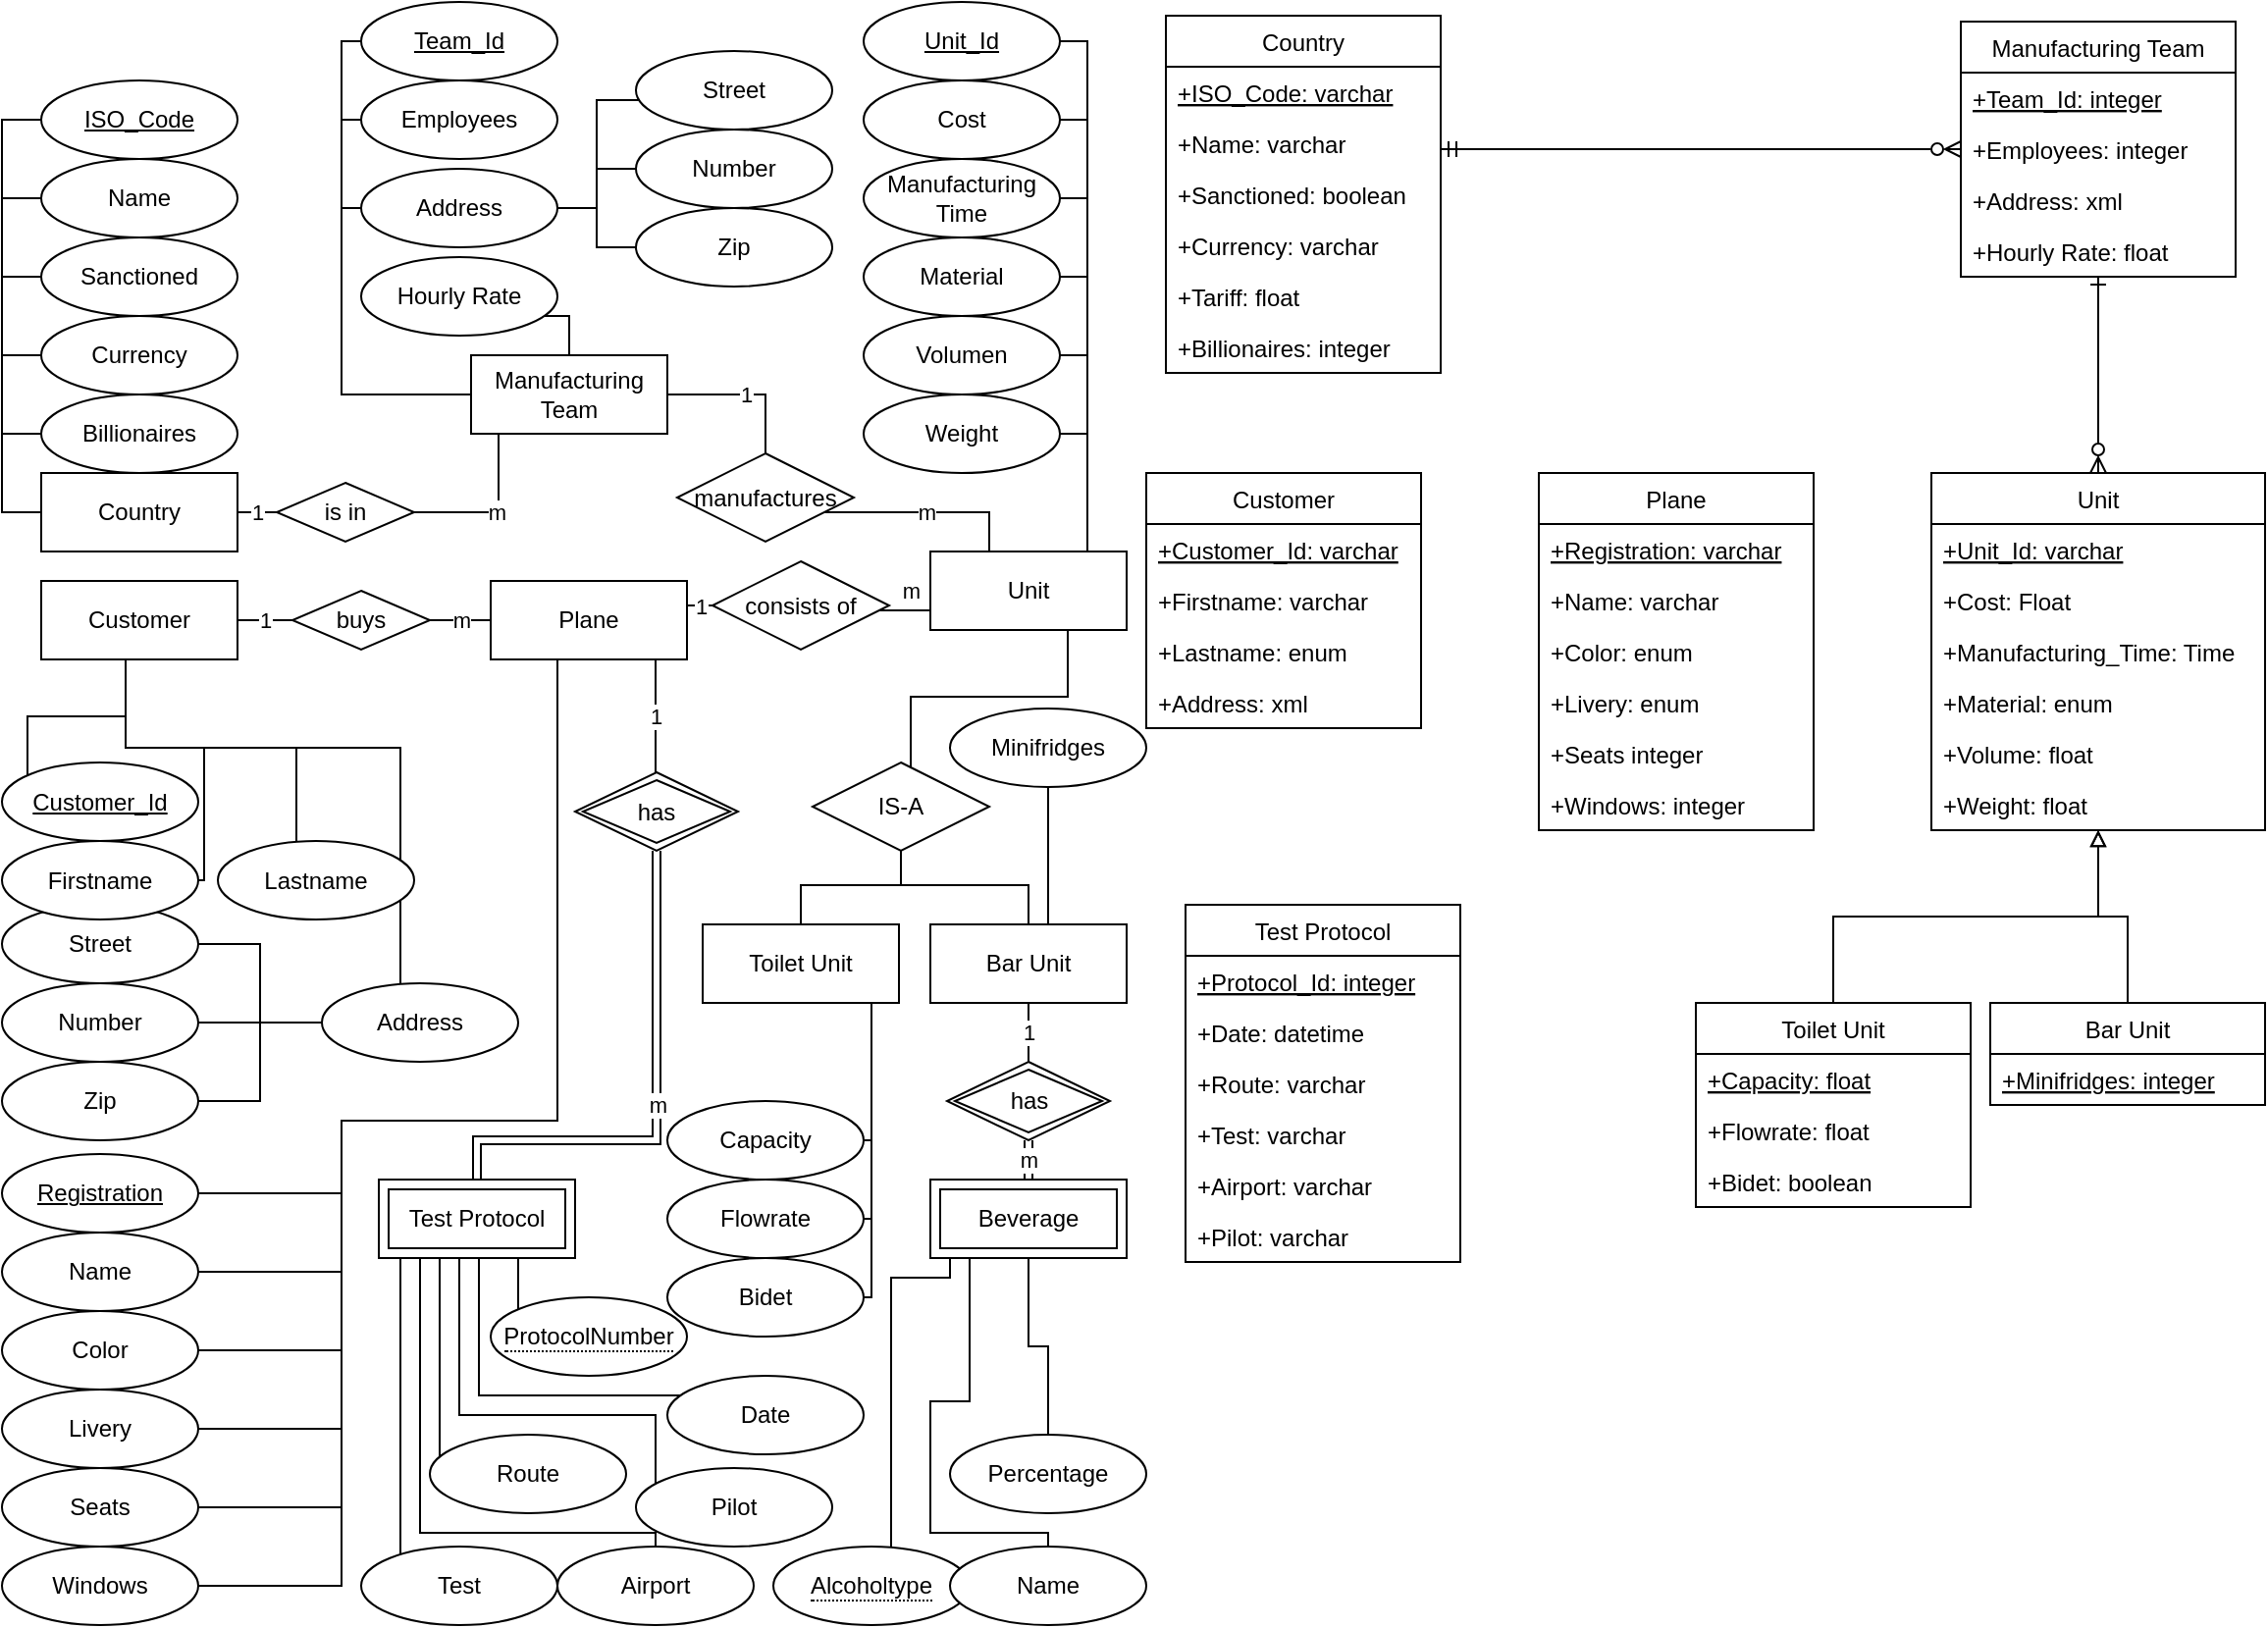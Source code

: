 <mxfile version="17.1.0" type="github" pages="3">
  <diagram id="R2lEEEUBdFMjLlhIrx00" name="All">
    <mxGraphModel dx="1845" dy="681" grid="1" gridSize="10" guides="1" tooltips="1" connect="1" arrows="1" fold="1" page="1" pageScale="1" pageWidth="583" pageHeight="827" math="0" shadow="0" extFonts="Permanent Marker^https://fonts.googleapis.com/css?family=Permanent+Marker">
      <root>
        <mxCell id="0" />
        <mxCell id="1" parent="0" />
        <mxCell id="N3YTbF8I-beXFIFE06CK-4" style="edgeStyle=orthogonalEdgeStyle;rounded=0;orthogonalLoop=1;jettySize=auto;html=1;endArrow=none;endFill=0;" parent="1" source="N3YTbF8I-beXFIFE06CK-1" target="N3YTbF8I-beXFIFE06CK-2" edge="1">
          <mxGeometry relative="1" as="geometry">
            <Array as="points">
              <mxPoint x="-583" y="260" />
              <mxPoint x="-583" y="60" />
            </Array>
          </mxGeometry>
        </mxCell>
        <mxCell id="N3YTbF8I-beXFIFE06CK-5" style="edgeStyle=orthogonalEdgeStyle;rounded=0;orthogonalLoop=1;jettySize=auto;html=1;endArrow=none;endFill=0;" parent="1" source="N3YTbF8I-beXFIFE06CK-1" target="N3YTbF8I-beXFIFE06CK-3" edge="1">
          <mxGeometry relative="1" as="geometry">
            <Array as="points">
              <mxPoint x="-583" y="260" />
              <mxPoint x="-583" y="100" />
            </Array>
          </mxGeometry>
        </mxCell>
        <mxCell id="N3YTbF8I-beXFIFE06CK-9" style="edgeStyle=orthogonalEdgeStyle;rounded=0;orthogonalLoop=1;jettySize=auto;html=1;exitX=0;exitY=0.5;exitDx=0;exitDy=0;entryX=0;entryY=0.5;entryDx=0;entryDy=0;endArrow=none;endFill=0;" parent="1" source="N3YTbF8I-beXFIFE06CK-1" target="N3YTbF8I-beXFIFE06CK-7" edge="1">
          <mxGeometry relative="1" as="geometry">
            <Array as="points">
              <mxPoint x="-583" y="260" />
              <mxPoint x="-583" y="140" />
            </Array>
          </mxGeometry>
        </mxCell>
        <mxCell id="N3YTbF8I-beXFIFE06CK-10" style="edgeStyle=orthogonalEdgeStyle;rounded=0;orthogonalLoop=1;jettySize=auto;html=1;exitX=0;exitY=0.5;exitDx=0;exitDy=0;entryX=0;entryY=0.5;entryDx=0;entryDy=0;endArrow=none;endFill=0;" parent="1" source="N3YTbF8I-beXFIFE06CK-1" target="N3YTbF8I-beXFIFE06CK-6" edge="1">
          <mxGeometry relative="1" as="geometry">
            <Array as="points">
              <mxPoint x="-583" y="260" />
              <mxPoint x="-583" y="180" />
            </Array>
          </mxGeometry>
        </mxCell>
        <mxCell id="N3YTbF8I-beXFIFE06CK-12" style="edgeStyle=orthogonalEdgeStyle;rounded=0;orthogonalLoop=1;jettySize=auto;html=1;exitX=0;exitY=0.5;exitDx=0;exitDy=0;entryX=0;entryY=0.5;entryDx=0;entryDy=0;endArrow=none;endFill=0;" parent="1" source="N3YTbF8I-beXFIFE06CK-1" target="N3YTbF8I-beXFIFE06CK-11" edge="1">
          <mxGeometry relative="1" as="geometry" />
        </mxCell>
        <mxCell id="N3YTbF8I-beXFIFE06CK-25" value="1" style="edgeStyle=orthogonalEdgeStyle;rounded=0;orthogonalLoop=1;jettySize=auto;html=1;endArrow=none;endFill=0;" parent="1" source="N3YTbF8I-beXFIFE06CK-1" target="N3YTbF8I-beXFIFE06CK-24" edge="1">
          <mxGeometry relative="1" as="geometry" />
        </mxCell>
        <mxCell id="N3YTbF8I-beXFIFE06CK-1" value="Country" style="whiteSpace=wrap;html=1;align=center;" parent="1" vertex="1">
          <mxGeometry x="-563" y="240" width="100" height="40" as="geometry" />
        </mxCell>
        <mxCell id="N3YTbF8I-beXFIFE06CK-2" value="ISO_Code" style="ellipse;whiteSpace=wrap;html=1;align=center;fontStyle=4;" parent="1" vertex="1">
          <mxGeometry x="-563" y="40" width="100" height="40" as="geometry" />
        </mxCell>
        <mxCell id="N3YTbF8I-beXFIFE06CK-3" value="Name" style="ellipse;whiteSpace=wrap;html=1;align=center;" parent="1" vertex="1">
          <mxGeometry x="-563" y="80" width="100" height="40" as="geometry" />
        </mxCell>
        <mxCell id="N3YTbF8I-beXFIFE06CK-6" value="Currency" style="ellipse;whiteSpace=wrap;html=1;align=center;" parent="1" vertex="1">
          <mxGeometry x="-563" y="160" width="100" height="40" as="geometry" />
        </mxCell>
        <mxCell id="N3YTbF8I-beXFIFE06CK-7" value="Sanctioned" style="ellipse;whiteSpace=wrap;html=1;align=center;" parent="1" vertex="1">
          <mxGeometry x="-563" y="120" width="100" height="40" as="geometry" />
        </mxCell>
        <mxCell id="N3YTbF8I-beXFIFE06CK-11" value="Billionaires" style="ellipse;whiteSpace=wrap;html=1;align=center;" parent="1" vertex="1">
          <mxGeometry x="-563" y="200" width="100" height="40" as="geometry" />
        </mxCell>
        <mxCell id="N3YTbF8I-beXFIFE06CK-13" style="edgeStyle=orthogonalEdgeStyle;rounded=0;orthogonalLoop=1;jettySize=auto;html=1;endArrow=none;endFill=0;" parent="1" source="N3YTbF8I-beXFIFE06CK-18" target="N3YTbF8I-beXFIFE06CK-19" edge="1">
          <mxGeometry relative="1" as="geometry">
            <Array as="points">
              <mxPoint x="-410" y="200" />
              <mxPoint x="-410" y="20" />
            </Array>
          </mxGeometry>
        </mxCell>
        <mxCell id="N3YTbF8I-beXFIFE06CK-14" style="edgeStyle=orthogonalEdgeStyle;rounded=0;orthogonalLoop=1;jettySize=auto;html=1;endArrow=none;endFill=0;" parent="1" source="N3YTbF8I-beXFIFE06CK-18" target="N3YTbF8I-beXFIFE06CK-20" edge="1">
          <mxGeometry relative="1" as="geometry">
            <Array as="points">
              <mxPoint x="-410" y="200" />
              <mxPoint x="-410" y="60" />
            </Array>
          </mxGeometry>
        </mxCell>
        <mxCell id="N3YTbF8I-beXFIFE06CK-28" style="edgeStyle=orthogonalEdgeStyle;rounded=0;orthogonalLoop=1;jettySize=auto;html=1;endArrow=none;endFill=0;" parent="1" source="N3YTbF8I-beXFIFE06CK-18" target="N3YTbF8I-beXFIFE06CK-27" edge="1">
          <mxGeometry relative="1" as="geometry">
            <Array as="points" />
          </mxGeometry>
        </mxCell>
        <mxCell id="N3YTbF8I-beXFIFE06CK-37" value="1" style="edgeStyle=orthogonalEdgeStyle;rounded=0;orthogonalLoop=1;jettySize=auto;html=1;endArrow=none;endFill=0;" parent="1" source="N3YTbF8I-beXFIFE06CK-18" target="N3YTbF8I-beXFIFE06CK-36" edge="1">
          <mxGeometry relative="1" as="geometry" />
        </mxCell>
        <mxCell id="N3YTbF8I-beXFIFE06CK-115" style="edgeStyle=orthogonalEdgeStyle;rounded=0;orthogonalLoop=1;jettySize=auto;html=1;endArrow=none;endFill=0;" parent="1" source="N3YTbF8I-beXFIFE06CK-18" target="N3YTbF8I-beXFIFE06CK-111" edge="1">
          <mxGeometry relative="1" as="geometry">
            <Array as="points">
              <mxPoint x="-410" y="200" />
              <mxPoint x="-410" y="105" />
            </Array>
          </mxGeometry>
        </mxCell>
        <mxCell id="N3YTbF8I-beXFIFE06CK-18" value="Manufacturing Team" style="whiteSpace=wrap;html=1;align=center;" parent="1" vertex="1">
          <mxGeometry x="-344" y="180" width="100" height="40" as="geometry" />
        </mxCell>
        <mxCell id="N3YTbF8I-beXFIFE06CK-19" value="Team_Id" style="ellipse;whiteSpace=wrap;html=1;align=center;fontStyle=4;" parent="1" vertex="1">
          <mxGeometry x="-400" width="100" height="40" as="geometry" />
        </mxCell>
        <mxCell id="N3YTbF8I-beXFIFE06CK-20" value="Employees" style="ellipse;whiteSpace=wrap;html=1;align=center;" parent="1" vertex="1">
          <mxGeometry x="-400" y="40" width="100" height="40" as="geometry" />
        </mxCell>
        <mxCell id="N3YTbF8I-beXFIFE06CK-21" value="Number" style="ellipse;whiteSpace=wrap;html=1;align=center;" parent="1" vertex="1">
          <mxGeometry x="-260" y="65" width="100" height="40" as="geometry" />
        </mxCell>
        <mxCell id="N3YTbF8I-beXFIFE06CK-22" value="Street" style="ellipse;whiteSpace=wrap;html=1;align=center;" parent="1" vertex="1">
          <mxGeometry x="-260" y="25" width="100" height="40" as="geometry" />
        </mxCell>
        <mxCell id="N3YTbF8I-beXFIFE06CK-23" value="Zip" style="ellipse;whiteSpace=wrap;html=1;align=center;" parent="1" vertex="1">
          <mxGeometry x="-260" y="105" width="100" height="40" as="geometry" />
        </mxCell>
        <mxCell id="N3YTbF8I-beXFIFE06CK-26" value="m" style="edgeStyle=orthogonalEdgeStyle;rounded=0;orthogonalLoop=1;jettySize=auto;html=1;endArrow=none;endFill=0;" parent="1" source="N3YTbF8I-beXFIFE06CK-24" target="N3YTbF8I-beXFIFE06CK-18" edge="1">
          <mxGeometry relative="1" as="geometry">
            <Array as="points">
              <mxPoint x="-330" y="260" />
            </Array>
          </mxGeometry>
        </mxCell>
        <mxCell id="N3YTbF8I-beXFIFE06CK-24" value="is in" style="shape=rhombus;perimeter=rhombusPerimeter;whiteSpace=wrap;html=1;align=center;rounded=0;glass=0;strokeColor=default;gradientColor=none;" parent="1" vertex="1">
          <mxGeometry x="-443" y="245" width="70" height="30" as="geometry" />
        </mxCell>
        <mxCell id="N3YTbF8I-beXFIFE06CK-27" value="Hourly Rate" style="ellipse;whiteSpace=wrap;html=1;align=center;" parent="1" vertex="1">
          <mxGeometry x="-400" y="130" width="100" height="40" as="geometry" />
        </mxCell>
        <mxCell id="N3YTbF8I-beXFIFE06CK-39" style="edgeStyle=orthogonalEdgeStyle;rounded=0;orthogonalLoop=1;jettySize=auto;html=1;endArrow=none;endFill=0;" parent="1" source="N3YTbF8I-beXFIFE06CK-29" target="N3YTbF8I-beXFIFE06CK-35" edge="1">
          <mxGeometry relative="1" as="geometry">
            <mxPoint x="-120" y="230" as="targetPoint" />
            <Array as="points">
              <mxPoint x="-30" y="220" />
            </Array>
          </mxGeometry>
        </mxCell>
        <mxCell id="N3YTbF8I-beXFIFE06CK-41" style="edgeStyle=orthogonalEdgeStyle;rounded=0;orthogonalLoop=1;jettySize=auto;html=1;endArrow=none;endFill=0;" parent="1" source="N3YTbF8I-beXFIFE06CK-29" target="N3YTbF8I-beXFIFE06CK-32" edge="1">
          <mxGeometry relative="1" as="geometry">
            <Array as="points">
              <mxPoint x="-30" y="140" />
            </Array>
          </mxGeometry>
        </mxCell>
        <mxCell id="N3YTbF8I-beXFIFE06CK-42" style="edgeStyle=orthogonalEdgeStyle;rounded=0;orthogonalLoop=1;jettySize=auto;html=1;endArrow=none;endFill=0;" parent="1" source="N3YTbF8I-beXFIFE06CK-29" target="N3YTbF8I-beXFIFE06CK-33" edge="1">
          <mxGeometry relative="1" as="geometry">
            <Array as="points">
              <mxPoint x="-30" y="100" />
            </Array>
          </mxGeometry>
        </mxCell>
        <mxCell id="N3YTbF8I-beXFIFE06CK-43" style="edgeStyle=orthogonalEdgeStyle;rounded=0;orthogonalLoop=1;jettySize=auto;html=1;endArrow=none;endFill=0;" parent="1" source="N3YTbF8I-beXFIFE06CK-29" target="N3YTbF8I-beXFIFE06CK-31" edge="1">
          <mxGeometry relative="1" as="geometry">
            <Array as="points">
              <mxPoint x="-30" y="60" />
            </Array>
          </mxGeometry>
        </mxCell>
        <mxCell id="N3YTbF8I-beXFIFE06CK-44" style="edgeStyle=orthogonalEdgeStyle;rounded=0;orthogonalLoop=1;jettySize=auto;html=1;endArrow=none;endFill=0;" parent="1" source="N3YTbF8I-beXFIFE06CK-29" target="N3YTbF8I-beXFIFE06CK-30" edge="1">
          <mxGeometry relative="1" as="geometry">
            <Array as="points">
              <mxPoint x="-30" y="20" />
            </Array>
          </mxGeometry>
        </mxCell>
        <mxCell id="N3YTbF8I-beXFIFE06CK-48" value="m" style="edgeStyle=orthogonalEdgeStyle;rounded=0;orthogonalLoop=1;jettySize=auto;html=1;endArrow=none;endFill=0;" parent="1" source="N3YTbF8I-beXFIFE06CK-29" target="N3YTbF8I-beXFIFE06CK-47" edge="1">
          <mxGeometry x="-0.231" y="-10" relative="1" as="geometry">
            <Array as="points">
              <mxPoint x="-130" y="310" />
              <mxPoint x="-130" y="310" />
            </Array>
            <mxPoint as="offset" />
          </mxGeometry>
        </mxCell>
        <mxCell id="N3YTbF8I-beXFIFE06CK-29" value="Unit" style="whiteSpace=wrap;html=1;align=center;" parent="1" vertex="1">
          <mxGeometry x="-110" y="280" width="100" height="40" as="geometry" />
        </mxCell>
        <mxCell id="N3YTbF8I-beXFIFE06CK-30" value="Unit_Id" style="ellipse;whiteSpace=wrap;html=1;align=center;fontStyle=4;" parent="1" vertex="1">
          <mxGeometry x="-144" width="100" height="40" as="geometry" />
        </mxCell>
        <mxCell id="N3YTbF8I-beXFIFE06CK-31" value="Cost" style="ellipse;whiteSpace=wrap;html=1;align=center;" parent="1" vertex="1">
          <mxGeometry x="-144" y="40" width="100" height="40" as="geometry" />
        </mxCell>
        <mxCell id="N3YTbF8I-beXFIFE06CK-32" value="Material" style="ellipse;whiteSpace=wrap;html=1;align=center;" parent="1" vertex="1">
          <mxGeometry x="-144" y="120" width="100" height="40" as="geometry" />
        </mxCell>
        <mxCell id="N3YTbF8I-beXFIFE06CK-33" value="Manufacturing Time" style="ellipse;whiteSpace=wrap;html=1;align=center;" parent="1" vertex="1">
          <mxGeometry x="-144" y="80" width="100" height="40" as="geometry" />
        </mxCell>
        <mxCell id="N3YTbF8I-beXFIFE06CK-88" style="edgeStyle=orthogonalEdgeStyle;rounded=0;orthogonalLoop=1;jettySize=auto;html=1;endArrow=none;endFill=0;" parent="1" source="N3YTbF8I-beXFIFE06CK-34" target="N3YTbF8I-beXFIFE06CK-29" edge="1">
          <mxGeometry relative="1" as="geometry">
            <Array as="points">
              <mxPoint x="-30" y="180" />
            </Array>
          </mxGeometry>
        </mxCell>
        <mxCell id="N3YTbF8I-beXFIFE06CK-34" value="Volumen" style="ellipse;whiteSpace=wrap;html=1;align=center;" parent="1" vertex="1">
          <mxGeometry x="-144" y="160" width="100" height="40" as="geometry" />
        </mxCell>
        <mxCell id="N3YTbF8I-beXFIFE06CK-35" value="Weight" style="ellipse;whiteSpace=wrap;html=1;align=center;" parent="1" vertex="1">
          <mxGeometry x="-144" y="200" width="100" height="40" as="geometry" />
        </mxCell>
        <mxCell id="N3YTbF8I-beXFIFE06CK-38" value="m" style="edgeStyle=orthogonalEdgeStyle;rounded=0;orthogonalLoop=1;jettySize=auto;html=1;endArrow=none;endFill=0;" parent="1" source="N3YTbF8I-beXFIFE06CK-36" target="N3YTbF8I-beXFIFE06CK-29" edge="1">
          <mxGeometry relative="1" as="geometry">
            <mxPoint x="-120" y="260" as="sourcePoint" />
            <Array as="points">
              <mxPoint x="-80" y="260" />
            </Array>
          </mxGeometry>
        </mxCell>
        <mxCell id="N3YTbF8I-beXFIFE06CK-36" value="manufactures" style="shape=rhombus;perimeter=rhombusPerimeter;whiteSpace=wrap;html=1;align=center;rounded=0;glass=0;strokeColor=default;gradientColor=none;" parent="1" vertex="1">
          <mxGeometry x="-239" y="230" width="90" height="45" as="geometry" />
        </mxCell>
        <mxCell id="y17DEIjKtd55hEYCOKAQ-1" value="1" style="edgeStyle=orthogonalEdgeStyle;rounded=0;orthogonalLoop=1;jettySize=auto;html=1;endArrow=none;endFill=0;" parent="1" source="N3YTbF8I-beXFIFE06CK-45" target="N3YTbF8I-beXFIFE06CK-67" edge="1">
          <mxGeometry relative="1" as="geometry">
            <Array as="points">
              <mxPoint x="-250" y="370" />
              <mxPoint x="-250" y="370" />
            </Array>
          </mxGeometry>
        </mxCell>
        <mxCell id="N3YTbF8I-beXFIFE06CK-45" value="Plane" style="whiteSpace=wrap;html=1;align=center;" parent="1" vertex="1">
          <mxGeometry x="-334" y="295" width="100" height="40" as="geometry" />
        </mxCell>
        <mxCell id="N3YTbF8I-beXFIFE06CK-49" value="1" style="edgeStyle=orthogonalEdgeStyle;rounded=0;orthogonalLoop=1;jettySize=auto;html=1;endArrow=none;endFill=0;" parent="1" source="N3YTbF8I-beXFIFE06CK-47" target="N3YTbF8I-beXFIFE06CK-45" edge="1">
          <mxGeometry relative="1" as="geometry">
            <Array as="points">
              <mxPoint x="-220" y="320" />
              <mxPoint x="-220" y="320" />
            </Array>
          </mxGeometry>
        </mxCell>
        <mxCell id="N3YTbF8I-beXFIFE06CK-47" value="consists of" style="shape=rhombus;perimeter=rhombusPerimeter;whiteSpace=wrap;html=1;align=center;rounded=0;glass=0;strokeColor=default;gradientColor=none;" parent="1" vertex="1">
          <mxGeometry x="-221" y="285" width="90" height="45" as="geometry" />
        </mxCell>
        <mxCell id="N3YTbF8I-beXFIFE06CK-59" style="edgeStyle=orthogonalEdgeStyle;rounded=0;orthogonalLoop=1;jettySize=auto;html=1;endArrow=none;endFill=0;" parent="1" source="N3YTbF8I-beXFIFE06CK-53" target="N3YTbF8I-beXFIFE06CK-45" edge="1">
          <mxGeometry relative="1" as="geometry">
            <mxPoint x="-480" y="520" as="sourcePoint" />
            <Array as="points">
              <mxPoint x="-410" y="607" />
              <mxPoint x="-410" y="570" />
              <mxPoint x="-300" y="570" />
            </Array>
          </mxGeometry>
        </mxCell>
        <mxCell id="N3YTbF8I-beXFIFE06CK-53" value="Registration" style="ellipse;whiteSpace=wrap;html=1;align=center;fontStyle=4;" parent="1" vertex="1">
          <mxGeometry x="-583" y="587" width="100" height="40" as="geometry" />
        </mxCell>
        <mxCell id="N3YTbF8I-beXFIFE06CK-60" style="edgeStyle=orthogonalEdgeStyle;rounded=0;orthogonalLoop=1;jettySize=auto;html=1;endArrow=none;endFill=0;" parent="1" source="N3YTbF8I-beXFIFE06CK-54" target="N3YTbF8I-beXFIFE06CK-45" edge="1">
          <mxGeometry relative="1" as="geometry">
            <Array as="points">
              <mxPoint x="-410" y="647" />
              <mxPoint x="-410" y="570" />
              <mxPoint x="-300" y="570" />
            </Array>
          </mxGeometry>
        </mxCell>
        <mxCell id="N3YTbF8I-beXFIFE06CK-54" value="Name" style="ellipse;whiteSpace=wrap;html=1;align=center;" parent="1" vertex="1">
          <mxGeometry x="-583" y="627" width="100" height="40" as="geometry" />
        </mxCell>
        <mxCell id="N3YTbF8I-beXFIFE06CK-62" style="edgeStyle=orthogonalEdgeStyle;rounded=0;orthogonalLoop=1;jettySize=auto;html=1;endArrow=none;endFill=0;" parent="1" source="N3YTbF8I-beXFIFE06CK-55" target="N3YTbF8I-beXFIFE06CK-45" edge="1">
          <mxGeometry relative="1" as="geometry">
            <Array as="points">
              <mxPoint x="-410" y="727" />
              <mxPoint x="-410" y="570" />
              <mxPoint x="-300" y="570" />
            </Array>
          </mxGeometry>
        </mxCell>
        <mxCell id="N3YTbF8I-beXFIFE06CK-55" value="Livery" style="ellipse;whiteSpace=wrap;html=1;align=center;" parent="1" vertex="1">
          <mxGeometry x="-583" y="707" width="100" height="40" as="geometry" />
        </mxCell>
        <mxCell id="N3YTbF8I-beXFIFE06CK-61" style="edgeStyle=orthogonalEdgeStyle;rounded=0;orthogonalLoop=1;jettySize=auto;html=1;endArrow=none;endFill=0;" parent="1" source="N3YTbF8I-beXFIFE06CK-56" target="N3YTbF8I-beXFIFE06CK-45" edge="1">
          <mxGeometry relative="1" as="geometry">
            <Array as="points">
              <mxPoint x="-410" y="687" />
              <mxPoint x="-410" y="570" />
              <mxPoint x="-300" y="570" />
            </Array>
          </mxGeometry>
        </mxCell>
        <mxCell id="N3YTbF8I-beXFIFE06CK-56" value="Color" style="ellipse;whiteSpace=wrap;html=1;align=center;" parent="1" vertex="1">
          <mxGeometry x="-583" y="667" width="100" height="40" as="geometry" />
        </mxCell>
        <mxCell id="N3YTbF8I-beXFIFE06CK-63" style="edgeStyle=orthogonalEdgeStyle;rounded=0;orthogonalLoop=1;jettySize=auto;html=1;endArrow=none;endFill=0;" parent="1" source="N3YTbF8I-beXFIFE06CK-57" target="N3YTbF8I-beXFIFE06CK-45" edge="1">
          <mxGeometry relative="1" as="geometry">
            <mxPoint x="-450" y="470" as="targetPoint" />
            <Array as="points">
              <mxPoint x="-410" y="767" />
              <mxPoint x="-410" y="570" />
              <mxPoint x="-300" y="570" />
            </Array>
          </mxGeometry>
        </mxCell>
        <mxCell id="N3YTbF8I-beXFIFE06CK-57" value="Seats" style="ellipse;whiteSpace=wrap;html=1;align=center;" parent="1" vertex="1">
          <mxGeometry x="-583" y="747" width="100" height="40" as="geometry" />
        </mxCell>
        <mxCell id="N3YTbF8I-beXFIFE06CK-64" style="edgeStyle=orthogonalEdgeStyle;rounded=0;orthogonalLoop=1;jettySize=auto;html=1;endArrow=none;endFill=0;" parent="1" source="N3YTbF8I-beXFIFE06CK-58" target="N3YTbF8I-beXFIFE06CK-45" edge="1">
          <mxGeometry relative="1" as="geometry">
            <Array as="points">
              <mxPoint x="-410" y="807" />
              <mxPoint x="-410" y="570" />
              <mxPoint x="-300" y="570" />
            </Array>
          </mxGeometry>
        </mxCell>
        <mxCell id="N3YTbF8I-beXFIFE06CK-58" value="Windows" style="ellipse;whiteSpace=wrap;html=1;align=center;" parent="1" vertex="1">
          <mxGeometry x="-583" y="787" width="100" height="40" as="geometry" />
        </mxCell>
        <mxCell id="N3YTbF8I-beXFIFE06CK-66" value="Test Protocol" style="shape=ext;margin=3;double=1;whiteSpace=wrap;html=1;align=center;" parent="1" vertex="1">
          <mxGeometry x="-391" y="600" width="100" height="40" as="geometry" />
        </mxCell>
        <mxCell id="y17DEIjKtd55hEYCOKAQ-2" value="m" style="edgeStyle=orthogonalEdgeStyle;rounded=0;orthogonalLoop=1;jettySize=auto;html=1;endArrow=none;endFill=0;shape=link;" parent="1" source="N3YTbF8I-beXFIFE06CK-67" target="N3YTbF8I-beXFIFE06CK-66" edge="1">
          <mxGeometry relative="1" as="geometry">
            <Array as="points">
              <mxPoint x="-249" y="580" />
              <mxPoint x="-341" y="580" />
            </Array>
          </mxGeometry>
        </mxCell>
        <mxCell id="N3YTbF8I-beXFIFE06CK-67" value="has" style="shape=rhombus;double=1;perimeter=rhombusPerimeter;whiteSpace=wrap;html=1;align=center;" parent="1" vertex="1">
          <mxGeometry x="-291" y="392.5" width="83" height="40" as="geometry" />
        </mxCell>
        <mxCell id="N3YTbF8I-beXFIFE06CK-77" style="edgeStyle=orthogonalEdgeStyle;rounded=0;orthogonalLoop=1;jettySize=auto;html=1;endArrow=none;endFill=0;" parent="1" source="N3YTbF8I-beXFIFE06CK-76" target="N3YTbF8I-beXFIFE06CK-66" edge="1">
          <mxGeometry relative="1" as="geometry">
            <Array as="points">
              <mxPoint x="-320" y="650" />
              <mxPoint x="-320" y="650" />
            </Array>
          </mxGeometry>
        </mxCell>
        <mxCell id="N3YTbF8I-beXFIFE06CK-76" value="&lt;span style=&quot;border-bottom: 1px dotted&quot;&gt;ProtocolNumber&lt;/span&gt;" style="ellipse;whiteSpace=wrap;html=1;align=center;" parent="1" vertex="1">
          <mxGeometry x="-334" y="660" width="100" height="40" as="geometry" />
        </mxCell>
        <mxCell id="N3YTbF8I-beXFIFE06CK-82" style="edgeStyle=orthogonalEdgeStyle;rounded=0;orthogonalLoop=1;jettySize=auto;html=1;endArrow=none;endFill=0;" parent="1" source="N3YTbF8I-beXFIFE06CK-78" target="N3YTbF8I-beXFIFE06CK-66" edge="1">
          <mxGeometry relative="1" as="geometry">
            <Array as="points">
              <mxPoint x="-250" y="720" />
              <mxPoint x="-350" y="720" />
            </Array>
          </mxGeometry>
        </mxCell>
        <mxCell id="N3YTbF8I-beXFIFE06CK-78" value="Pilot" style="ellipse;whiteSpace=wrap;html=1;align=center;" parent="1" vertex="1">
          <mxGeometry x="-260" y="747" width="100" height="40" as="geometry" />
        </mxCell>
        <mxCell id="N3YTbF8I-beXFIFE06CK-81" style="edgeStyle=orthogonalEdgeStyle;rounded=0;orthogonalLoop=1;jettySize=auto;html=1;endArrow=none;endFill=0;" parent="1" source="N3YTbF8I-beXFIFE06CK-79" target="N3YTbF8I-beXFIFE06CK-66" edge="1">
          <mxGeometry relative="1" as="geometry">
            <Array as="points">
              <mxPoint x="-340" y="710" />
            </Array>
          </mxGeometry>
        </mxCell>
        <mxCell id="N3YTbF8I-beXFIFE06CK-79" value="Date" style="ellipse;whiteSpace=wrap;html=1;align=center;" parent="1" vertex="1">
          <mxGeometry x="-244" y="700" width="100" height="40" as="geometry" />
        </mxCell>
        <mxCell id="N3YTbF8I-beXFIFE06CK-83" style="edgeStyle=orthogonalEdgeStyle;rounded=0;orthogonalLoop=1;jettySize=auto;html=1;endArrow=none;endFill=0;" parent="1" source="N3YTbF8I-beXFIFE06CK-80" target="N3YTbF8I-beXFIFE06CK-66" edge="1">
          <mxGeometry relative="1" as="geometry">
            <Array as="points">
              <mxPoint x="-360" y="690" />
              <mxPoint x="-360" y="690" />
            </Array>
          </mxGeometry>
        </mxCell>
        <mxCell id="N3YTbF8I-beXFIFE06CK-80" value="Route" style="ellipse;whiteSpace=wrap;html=1;align=center;" parent="1" vertex="1">
          <mxGeometry x="-365" y="730" width="100" height="40" as="geometry" />
        </mxCell>
        <mxCell id="N3YTbF8I-beXFIFE06CK-86" style="edgeStyle=orthogonalEdgeStyle;rounded=0;orthogonalLoop=1;jettySize=auto;html=1;endArrow=none;endFill=0;" parent="1" source="N3YTbF8I-beXFIFE06CK-84" target="N3YTbF8I-beXFIFE06CK-66" edge="1">
          <mxGeometry relative="1" as="geometry">
            <Array as="points">
              <mxPoint x="-250" y="780" />
              <mxPoint x="-370" y="780" />
            </Array>
          </mxGeometry>
        </mxCell>
        <mxCell id="N3YTbF8I-beXFIFE06CK-84" value="Airport" style="ellipse;whiteSpace=wrap;html=1;align=center;" parent="1" vertex="1">
          <mxGeometry x="-300" y="787" width="100" height="40" as="geometry" />
        </mxCell>
        <mxCell id="N3YTbF8I-beXFIFE06CK-87" style="edgeStyle=orthogonalEdgeStyle;rounded=0;orthogonalLoop=1;jettySize=auto;html=1;endArrow=none;endFill=0;" parent="1" source="N3YTbF8I-beXFIFE06CK-85" target="N3YTbF8I-beXFIFE06CK-66" edge="1">
          <mxGeometry relative="1" as="geometry">
            <Array as="points">
              <mxPoint x="-380" y="760" />
              <mxPoint x="-380" y="760" />
            </Array>
          </mxGeometry>
        </mxCell>
        <mxCell id="N3YTbF8I-beXFIFE06CK-85" value="Test" style="ellipse;whiteSpace=wrap;html=1;align=center;" parent="1" vertex="1">
          <mxGeometry x="-400" y="787" width="100" height="40" as="geometry" />
        </mxCell>
        <mxCell id="N3YTbF8I-beXFIFE06CK-89" value="Toilet Unit" style="whiteSpace=wrap;html=1;align=center;" parent="1" vertex="1">
          <mxGeometry x="-226" y="470" width="100" height="40" as="geometry" />
        </mxCell>
        <mxCell id="N3YTbF8I-beXFIFE06CK-90" value="Bar Unit" style="whiteSpace=wrap;html=1;align=center;" parent="1" vertex="1">
          <mxGeometry x="-110" y="470" width="100" height="40" as="geometry" />
        </mxCell>
        <mxCell id="N3YTbF8I-beXFIFE06CK-92" style="edgeStyle=orthogonalEdgeStyle;rounded=0;orthogonalLoop=1;jettySize=auto;html=1;endArrow=none;endFill=0;" parent="1" source="N3YTbF8I-beXFIFE06CK-91" target="N3YTbF8I-beXFIFE06CK-29" edge="1">
          <mxGeometry relative="1" as="geometry">
            <Array as="points">
              <mxPoint x="-120" y="354" />
              <mxPoint x="-40" y="354" />
            </Array>
          </mxGeometry>
        </mxCell>
        <mxCell id="N3YTbF8I-beXFIFE06CK-93" style="edgeStyle=orthogonalEdgeStyle;rounded=0;orthogonalLoop=1;jettySize=auto;html=1;endArrow=none;endFill=0;" parent="1" source="N3YTbF8I-beXFIFE06CK-91" target="N3YTbF8I-beXFIFE06CK-89" edge="1">
          <mxGeometry relative="1" as="geometry">
            <Array as="points">
              <mxPoint x="-125" y="450" />
              <mxPoint x="-176" y="450" />
            </Array>
          </mxGeometry>
        </mxCell>
        <mxCell id="N3YTbF8I-beXFIFE06CK-94" style="edgeStyle=orthogonalEdgeStyle;rounded=0;orthogonalLoop=1;jettySize=auto;html=1;endArrow=none;endFill=0;" parent="1" source="N3YTbF8I-beXFIFE06CK-91" target="N3YTbF8I-beXFIFE06CK-90" edge="1">
          <mxGeometry relative="1" as="geometry">
            <Array as="points">
              <mxPoint x="-125" y="450" />
              <mxPoint x="-60" y="450" />
            </Array>
          </mxGeometry>
        </mxCell>
        <mxCell id="N3YTbF8I-beXFIFE06CK-91" value="IS-A" style="shape=rhombus;perimeter=rhombusPerimeter;whiteSpace=wrap;html=1;align=center;rounded=0;glass=0;strokeColor=default;gradientColor=none;" parent="1" vertex="1">
          <mxGeometry x="-170" y="387.5" width="90" height="45" as="geometry" />
        </mxCell>
        <mxCell id="N3YTbF8I-beXFIFE06CK-98" style="edgeStyle=orthogonalEdgeStyle;rounded=0;orthogonalLoop=1;jettySize=auto;html=1;endArrow=none;endFill=0;" parent="1" source="N3YTbF8I-beXFIFE06CK-95" target="N3YTbF8I-beXFIFE06CK-89" edge="1">
          <mxGeometry relative="1" as="geometry">
            <Array as="points">
              <mxPoint x="-140" y="520" />
              <mxPoint x="-140" y="520" />
            </Array>
          </mxGeometry>
        </mxCell>
        <mxCell id="N3YTbF8I-beXFIFE06CK-95" value="Capacity" style="ellipse;whiteSpace=wrap;html=1;align=center;" parent="1" vertex="1">
          <mxGeometry x="-244" y="560" width="100" height="40" as="geometry" />
        </mxCell>
        <mxCell id="N3YTbF8I-beXFIFE06CK-99" style="edgeStyle=orthogonalEdgeStyle;rounded=0;orthogonalLoop=1;jettySize=auto;html=1;endArrow=none;endFill=0;" parent="1" source="N3YTbF8I-beXFIFE06CK-96" target="N3YTbF8I-beXFIFE06CK-89" edge="1">
          <mxGeometry relative="1" as="geometry">
            <Array as="points">
              <mxPoint x="-140" y="620" />
            </Array>
          </mxGeometry>
        </mxCell>
        <mxCell id="N3YTbF8I-beXFIFE06CK-96" value="Flowrate" style="ellipse;whiteSpace=wrap;html=1;align=center;" parent="1" vertex="1">
          <mxGeometry x="-244" y="600" width="100" height="40" as="geometry" />
        </mxCell>
        <mxCell id="N3YTbF8I-beXFIFE06CK-100" style="edgeStyle=orthogonalEdgeStyle;rounded=0;orthogonalLoop=1;jettySize=auto;html=1;endArrow=none;endFill=0;" parent="1" source="N3YTbF8I-beXFIFE06CK-97" target="N3YTbF8I-beXFIFE06CK-89" edge="1">
          <mxGeometry relative="1" as="geometry">
            <Array as="points">
              <mxPoint x="-140" y="660" />
            </Array>
          </mxGeometry>
        </mxCell>
        <mxCell id="N3YTbF8I-beXFIFE06CK-97" value="Bidet" style="ellipse;whiteSpace=wrap;html=1;align=center;" parent="1" vertex="1">
          <mxGeometry x="-244" y="640" width="100" height="40" as="geometry" />
        </mxCell>
        <mxCell id="N3YTbF8I-beXFIFE06CK-104" value="m" style="edgeStyle=orthogonalEdgeStyle;rounded=0;orthogonalLoop=1;jettySize=auto;html=1;endArrow=none;endFill=0;shape=link;" parent="1" source="N3YTbF8I-beXFIFE06CK-101" target="N3YTbF8I-beXFIFE06CK-102" edge="1">
          <mxGeometry relative="1" as="geometry" />
        </mxCell>
        <mxCell id="N3YTbF8I-beXFIFE06CK-101" value="Beverage" style="shape=ext;margin=3;double=1;whiteSpace=wrap;html=1;align=center;" parent="1" vertex="1">
          <mxGeometry x="-110" y="600" width="100" height="40" as="geometry" />
        </mxCell>
        <mxCell id="N3YTbF8I-beXFIFE06CK-103" value="1" style="edgeStyle=orthogonalEdgeStyle;rounded=0;orthogonalLoop=1;jettySize=auto;html=1;endArrow=none;endFill=0;" parent="1" source="N3YTbF8I-beXFIFE06CK-102" target="N3YTbF8I-beXFIFE06CK-90" edge="1">
          <mxGeometry relative="1" as="geometry" />
        </mxCell>
        <mxCell id="N3YTbF8I-beXFIFE06CK-102" value="has" style="shape=rhombus;double=1;perimeter=rhombusPerimeter;whiteSpace=wrap;html=1;align=center;" parent="1" vertex="1">
          <mxGeometry x="-101.5" y="540" width="83" height="40" as="geometry" />
        </mxCell>
        <mxCell id="N3YTbF8I-beXFIFE06CK-106" style="edgeStyle=orthogonalEdgeStyle;rounded=0;orthogonalLoop=1;jettySize=auto;html=1;endArrow=none;endFill=0;" parent="1" source="N3YTbF8I-beXFIFE06CK-105" target="N3YTbF8I-beXFIFE06CK-101" edge="1">
          <mxGeometry relative="1" as="geometry">
            <Array as="points">
              <mxPoint x="-130" y="650" />
              <mxPoint x="-100" y="650" />
            </Array>
          </mxGeometry>
        </mxCell>
        <mxCell id="N3YTbF8I-beXFIFE06CK-105" value="&lt;span style=&quot;border-bottom: 1px dotted&quot;&gt;Alcoholtype&lt;/span&gt;" style="ellipse;whiteSpace=wrap;html=1;align=center;" parent="1" vertex="1">
          <mxGeometry x="-190" y="787" width="100" height="40" as="geometry" />
        </mxCell>
        <mxCell id="N3YTbF8I-beXFIFE06CK-108" style="edgeStyle=orthogonalEdgeStyle;rounded=0;orthogonalLoop=1;jettySize=auto;html=1;endArrow=none;endFill=0;" parent="1" source="N3YTbF8I-beXFIFE06CK-107" target="N3YTbF8I-beXFIFE06CK-90" edge="1">
          <mxGeometry relative="1" as="geometry">
            <Array as="points">
              <mxPoint x="-50" y="480" />
              <mxPoint x="-50" y="480" />
            </Array>
          </mxGeometry>
        </mxCell>
        <mxCell id="N3YTbF8I-beXFIFE06CK-107" value="Minifridges" style="ellipse;whiteSpace=wrap;html=1;align=center;" parent="1" vertex="1">
          <mxGeometry x="-100" y="360" width="100" height="40" as="geometry" />
        </mxCell>
        <mxCell id="N3YTbF8I-beXFIFE06CK-112" style="edgeStyle=orthogonalEdgeStyle;rounded=0;orthogonalLoop=1;jettySize=auto;html=1;endArrow=none;endFill=0;" parent="1" source="N3YTbF8I-beXFIFE06CK-111" target="N3YTbF8I-beXFIFE06CK-22" edge="1">
          <mxGeometry relative="1" as="geometry">
            <Array as="points">
              <mxPoint x="-280" y="105" />
              <mxPoint x="-280" y="50" />
            </Array>
          </mxGeometry>
        </mxCell>
        <mxCell id="N3YTbF8I-beXFIFE06CK-113" style="edgeStyle=orthogonalEdgeStyle;rounded=0;orthogonalLoop=1;jettySize=auto;html=1;endArrow=none;endFill=0;" parent="1" source="N3YTbF8I-beXFIFE06CK-111" target="N3YTbF8I-beXFIFE06CK-21" edge="1">
          <mxGeometry relative="1" as="geometry" />
        </mxCell>
        <mxCell id="N3YTbF8I-beXFIFE06CK-114" style="edgeStyle=orthogonalEdgeStyle;rounded=0;orthogonalLoop=1;jettySize=auto;html=1;endArrow=none;endFill=0;" parent="1" source="N3YTbF8I-beXFIFE06CK-111" target="N3YTbF8I-beXFIFE06CK-23" edge="1">
          <mxGeometry relative="1" as="geometry">
            <Array as="points">
              <mxPoint x="-280" y="105" />
              <mxPoint x="-280" y="125" />
            </Array>
          </mxGeometry>
        </mxCell>
        <mxCell id="N3YTbF8I-beXFIFE06CK-111" value="Address" style="ellipse;whiteSpace=wrap;html=1;align=center;" parent="1" vertex="1">
          <mxGeometry x="-400" y="85" width="100" height="40" as="geometry" />
        </mxCell>
        <mxCell id="N3YTbF8I-beXFIFE06CK-121" style="edgeStyle=orthogonalEdgeStyle;rounded=0;orthogonalLoop=1;jettySize=auto;html=1;endArrow=none;endFill=0;" parent="1" source="N3YTbF8I-beXFIFE06CK-118" target="N3YTbF8I-beXFIFE06CK-101" edge="1">
          <mxGeometry relative="1" as="geometry">
            <Array as="points">
              <mxPoint x="-50" y="780" />
              <mxPoint x="-110" y="780" />
              <mxPoint x="-110" y="713" />
              <mxPoint x="-90" y="713" />
            </Array>
          </mxGeometry>
        </mxCell>
        <mxCell id="N3YTbF8I-beXFIFE06CK-118" value="Name" style="ellipse;whiteSpace=wrap;html=1;align=center;" parent="1" vertex="1">
          <mxGeometry x="-100" y="787" width="100" height="40" as="geometry" />
        </mxCell>
        <mxCell id="N3YTbF8I-beXFIFE06CK-120" style="edgeStyle=orthogonalEdgeStyle;rounded=0;orthogonalLoop=1;jettySize=auto;html=1;endArrow=none;endFill=0;" parent="1" source="N3YTbF8I-beXFIFE06CK-119" target="N3YTbF8I-beXFIFE06CK-101" edge="1">
          <mxGeometry relative="1" as="geometry" />
        </mxCell>
        <mxCell id="N3YTbF8I-beXFIFE06CK-119" value="Percentage" style="ellipse;whiteSpace=wrap;html=1;align=center;" parent="1" vertex="1">
          <mxGeometry x="-100" y="730" width="100" height="40" as="geometry" />
        </mxCell>
        <mxCell id="N3YTbF8I-beXFIFE06CK-124" value="1" style="edgeStyle=orthogonalEdgeStyle;rounded=0;orthogonalLoop=1;jettySize=auto;html=1;endArrow=none;endFill=0;" parent="1" source="N3YTbF8I-beXFIFE06CK-122" target="N3YTbF8I-beXFIFE06CK-123" edge="1">
          <mxGeometry relative="1" as="geometry" />
        </mxCell>
        <mxCell id="N3YTbF8I-beXFIFE06CK-122" value="Customer" style="whiteSpace=wrap;html=1;align=center;" parent="1" vertex="1">
          <mxGeometry x="-563" y="295" width="100" height="40" as="geometry" />
        </mxCell>
        <mxCell id="N3YTbF8I-beXFIFE06CK-125" value="m" style="edgeStyle=orthogonalEdgeStyle;rounded=0;orthogonalLoop=1;jettySize=auto;html=1;endArrow=none;endFill=0;" parent="1" source="N3YTbF8I-beXFIFE06CK-123" target="N3YTbF8I-beXFIFE06CK-45" edge="1">
          <mxGeometry relative="1" as="geometry">
            <Array as="points">
              <mxPoint x="-360" y="315" />
              <mxPoint x="-360" y="315" />
            </Array>
          </mxGeometry>
        </mxCell>
        <mxCell id="N3YTbF8I-beXFIFE06CK-123" value="buys" style="shape=rhombus;perimeter=rhombusPerimeter;whiteSpace=wrap;html=1;align=center;rounded=0;glass=0;strokeColor=default;gradientColor=none;" parent="1" vertex="1">
          <mxGeometry x="-435" y="300" width="70" height="30" as="geometry" />
        </mxCell>
        <mxCell id="N3YTbF8I-beXFIFE06CK-133" style="edgeStyle=orthogonalEdgeStyle;rounded=0;orthogonalLoop=1;jettySize=auto;html=1;endArrow=none;endFill=0;" parent="1" source="N3YTbF8I-beXFIFE06CK-126" target="N3YTbF8I-beXFIFE06CK-122" edge="1">
          <mxGeometry relative="1" as="geometry">
            <Array as="points">
              <mxPoint x="-380" y="380" />
              <mxPoint x="-520" y="380" />
            </Array>
          </mxGeometry>
        </mxCell>
        <mxCell id="N3YTbF8I-beXFIFE06CK-126" value="Address" style="ellipse;whiteSpace=wrap;html=1;align=center;" parent="1" vertex="1">
          <mxGeometry x="-420" y="500" width="100" height="40" as="geometry" />
        </mxCell>
        <mxCell id="N3YTbF8I-beXFIFE06CK-131" style="edgeStyle=orthogonalEdgeStyle;rounded=0;orthogonalLoop=1;jettySize=auto;html=1;endArrow=none;endFill=0;" parent="1" source="N3YTbF8I-beXFIFE06CK-127" target="N3YTbF8I-beXFIFE06CK-126" edge="1">
          <mxGeometry relative="1" as="geometry" />
        </mxCell>
        <mxCell id="N3YTbF8I-beXFIFE06CK-127" value="Number" style="ellipse;whiteSpace=wrap;html=1;align=center;" parent="1" vertex="1">
          <mxGeometry x="-583" y="500" width="100" height="40" as="geometry" />
        </mxCell>
        <mxCell id="N3YTbF8I-beXFIFE06CK-130" style="edgeStyle=orthogonalEdgeStyle;rounded=0;orthogonalLoop=1;jettySize=auto;html=1;endArrow=none;endFill=0;" parent="1" source="N3YTbF8I-beXFIFE06CK-128" target="N3YTbF8I-beXFIFE06CK-126" edge="1">
          <mxGeometry relative="1" as="geometry" />
        </mxCell>
        <mxCell id="N3YTbF8I-beXFIFE06CK-128" value="Street" style="ellipse;whiteSpace=wrap;html=1;align=center;" parent="1" vertex="1">
          <mxGeometry x="-583" y="460" width="100" height="40" as="geometry" />
        </mxCell>
        <mxCell id="N3YTbF8I-beXFIFE06CK-132" style="edgeStyle=orthogonalEdgeStyle;rounded=0;orthogonalLoop=1;jettySize=auto;html=1;endArrow=none;endFill=0;" parent="1" source="N3YTbF8I-beXFIFE06CK-129" target="N3YTbF8I-beXFIFE06CK-126" edge="1">
          <mxGeometry relative="1" as="geometry" />
        </mxCell>
        <mxCell id="N3YTbF8I-beXFIFE06CK-129" value="Zip" style="ellipse;whiteSpace=wrap;html=1;align=center;" parent="1" vertex="1">
          <mxGeometry x="-583" y="540" width="100" height="40" as="geometry" />
        </mxCell>
        <mxCell id="N3YTbF8I-beXFIFE06CK-135" style="edgeStyle=orthogonalEdgeStyle;rounded=0;orthogonalLoop=1;jettySize=auto;html=1;endArrow=none;endFill=0;" parent="1" source="N3YTbF8I-beXFIFE06CK-134" target="N3YTbF8I-beXFIFE06CK-122" edge="1">
          <mxGeometry relative="1" as="geometry">
            <Array as="points">
              <mxPoint x="-570" y="364" />
              <mxPoint x="-520" y="364" />
            </Array>
          </mxGeometry>
        </mxCell>
        <mxCell id="N3YTbF8I-beXFIFE06CK-134" value="Customer_Id" style="ellipse;whiteSpace=wrap;html=1;align=center;fontStyle=4;" parent="1" vertex="1">
          <mxGeometry x="-583" y="387.5" width="100" height="40" as="geometry" />
        </mxCell>
        <mxCell id="N3YTbF8I-beXFIFE06CK-137" style="edgeStyle=orthogonalEdgeStyle;rounded=0;orthogonalLoop=1;jettySize=auto;html=1;endArrow=none;endFill=0;" parent="1" source="N3YTbF8I-beXFIFE06CK-136" target="N3YTbF8I-beXFIFE06CK-122" edge="1">
          <mxGeometry relative="1" as="geometry">
            <Array as="points">
              <mxPoint x="-480" y="447" />
              <mxPoint x="-480" y="380" />
              <mxPoint x="-520" y="380" />
            </Array>
          </mxGeometry>
        </mxCell>
        <mxCell id="N3YTbF8I-beXFIFE06CK-136" value="Firstname" style="ellipse;whiteSpace=wrap;html=1;align=center;" parent="1" vertex="1">
          <mxGeometry x="-583" y="427.5" width="100" height="40" as="geometry" />
        </mxCell>
        <mxCell id="N3YTbF8I-beXFIFE06CK-139" style="edgeStyle=orthogonalEdgeStyle;rounded=0;orthogonalLoop=1;jettySize=auto;html=1;endArrow=none;endFill=0;" parent="1" source="N3YTbF8I-beXFIFE06CK-138" target="N3YTbF8I-beXFIFE06CK-122" edge="1">
          <mxGeometry relative="1" as="geometry">
            <Array as="points">
              <mxPoint x="-433" y="380" />
              <mxPoint x="-520" y="380" />
            </Array>
          </mxGeometry>
        </mxCell>
        <mxCell id="N3YTbF8I-beXFIFE06CK-138" value="Lastname" style="ellipse;whiteSpace=wrap;html=1;align=center;" parent="1" vertex="1">
          <mxGeometry x="-473" y="427.5" width="100" height="40" as="geometry" />
        </mxCell>
        <mxCell id="IaJnj4J6LMAodN_3xx1q-1" value="Country" style="swimlane;fontStyle=0;childLayout=stackLayout;horizontal=1;startSize=26;fillColor=none;horizontalStack=0;resizeParent=1;resizeParentMax=0;resizeLast=0;collapsible=1;marginBottom=0;" parent="1" vertex="1">
          <mxGeometry x="10" y="7" width="140" height="182" as="geometry" />
        </mxCell>
        <mxCell id="IaJnj4J6LMAodN_3xx1q-2" value="+ISO_Code: varchar" style="text;strokeColor=none;fillColor=none;align=left;verticalAlign=top;spacingLeft=4;spacingRight=4;overflow=hidden;rotatable=0;points=[[0,0.5],[1,0.5]];portConstraint=eastwest;fontStyle=4" parent="IaJnj4J6LMAodN_3xx1q-1" vertex="1">
          <mxGeometry y="26" width="140" height="26" as="geometry" />
        </mxCell>
        <mxCell id="IaJnj4J6LMAodN_3xx1q-3" value="+Name: varchar" style="text;strokeColor=none;fillColor=none;align=left;verticalAlign=top;spacingLeft=4;spacingRight=4;overflow=hidden;rotatable=0;points=[[0,0.5],[1,0.5]];portConstraint=eastwest;" parent="IaJnj4J6LMAodN_3xx1q-1" vertex="1">
          <mxGeometry y="52" width="140" height="26" as="geometry" />
        </mxCell>
        <mxCell id="IaJnj4J6LMAodN_3xx1q-4" value="+Sanctioned: boolean" style="text;strokeColor=none;fillColor=none;align=left;verticalAlign=top;spacingLeft=4;spacingRight=4;overflow=hidden;rotatable=0;points=[[0,0.5],[1,0.5]];portConstraint=eastwest;" parent="IaJnj4J6LMAodN_3xx1q-1" vertex="1">
          <mxGeometry y="78" width="140" height="26" as="geometry" />
        </mxCell>
        <mxCell id="IaJnj4J6LMAodN_3xx1q-6" value="+Currency: varchar" style="text;strokeColor=none;fillColor=none;align=left;verticalAlign=top;spacingLeft=4;spacingRight=4;overflow=hidden;rotatable=0;points=[[0,0.5],[1,0.5]];portConstraint=eastwest;" parent="IaJnj4J6LMAodN_3xx1q-1" vertex="1">
          <mxGeometry y="104" width="140" height="26" as="geometry" />
        </mxCell>
        <mxCell id="CaZT4PovnipgJLDZpfnc-1" value="+Tariff: float" style="text;strokeColor=none;fillColor=none;align=left;verticalAlign=top;spacingLeft=4;spacingRight=4;overflow=hidden;rotatable=0;points=[[0,0.5],[1,0.5]];portConstraint=eastwest;" vertex="1" parent="IaJnj4J6LMAodN_3xx1q-1">
          <mxGeometry y="130" width="140" height="26" as="geometry" />
        </mxCell>
        <mxCell id="IaJnj4J6LMAodN_3xx1q-5" value="+Billionaires: integer" style="text;strokeColor=none;fillColor=none;align=left;verticalAlign=top;spacingLeft=4;spacingRight=4;overflow=hidden;rotatable=0;points=[[0,0.5],[1,0.5]];portConstraint=eastwest;" parent="IaJnj4J6LMAodN_3xx1q-1" vertex="1">
          <mxGeometry y="156" width="140" height="26" as="geometry" />
        </mxCell>
        <mxCell id="GBkEDj5xBcbgiy7DDzhD-1" style="edgeStyle=orthogonalEdgeStyle;rounded=0;orthogonalLoop=1;jettySize=auto;html=1;endArrow=ERzeroToMany;endFill=0;startArrow=ERone;startFill=0;" parent="1" source="IaJnj4J6LMAodN_3xx1q-7" target="a1LWerzPbKE1Ye5F3UQs-22" edge="1">
          <mxGeometry relative="1" as="geometry" />
        </mxCell>
        <mxCell id="IaJnj4J6LMAodN_3xx1q-7" value="Manufacturing Team" style="swimlane;fontStyle=0;childLayout=stackLayout;horizontal=1;startSize=26;fillColor=none;horizontalStack=0;resizeParent=1;resizeParentMax=0;resizeLast=0;collapsible=1;marginBottom=0;" parent="1" vertex="1">
          <mxGeometry x="415" y="10" width="140" height="130" as="geometry" />
        </mxCell>
        <mxCell id="IaJnj4J6LMAodN_3xx1q-8" value="+Team_Id: integer" style="text;strokeColor=none;fillColor=none;align=left;verticalAlign=top;spacingLeft=4;spacingRight=4;overflow=hidden;rotatable=0;points=[[0,0.5],[1,0.5]];portConstraint=eastwest;fontStyle=4" parent="IaJnj4J6LMAodN_3xx1q-7" vertex="1">
          <mxGeometry y="26" width="140" height="26" as="geometry" />
        </mxCell>
        <mxCell id="IaJnj4J6LMAodN_3xx1q-9" value="+Employees: integer" style="text;strokeColor=none;fillColor=none;align=left;verticalAlign=top;spacingLeft=4;spacingRight=4;overflow=hidden;rotatable=0;points=[[0,0.5],[1,0.5]];portConstraint=eastwest;" parent="IaJnj4J6LMAodN_3xx1q-7" vertex="1">
          <mxGeometry y="52" width="140" height="26" as="geometry" />
        </mxCell>
        <mxCell id="IaJnj4J6LMAodN_3xx1q-10" value="+Address: xml" style="text;strokeColor=none;fillColor=none;align=left;verticalAlign=top;spacingLeft=4;spacingRight=4;overflow=hidden;rotatable=0;points=[[0,0.5],[1,0.5]];portConstraint=eastwest;" parent="IaJnj4J6LMAodN_3xx1q-7" vertex="1">
          <mxGeometry y="78" width="140" height="26" as="geometry" />
        </mxCell>
        <mxCell id="IaJnj4J6LMAodN_3xx1q-11" value="+Hourly Rate: float" style="text;strokeColor=none;fillColor=none;align=left;verticalAlign=top;spacingLeft=4;spacingRight=4;overflow=hidden;rotatable=0;points=[[0,0.5],[1,0.5]];portConstraint=eastwest;" parent="IaJnj4J6LMAodN_3xx1q-7" vertex="1">
          <mxGeometry y="104" width="140" height="26" as="geometry" />
        </mxCell>
        <mxCell id="IaJnj4J6LMAodN_3xx1q-13" value="Plane" style="swimlane;fontStyle=0;childLayout=stackLayout;horizontal=1;startSize=26;fillColor=none;horizontalStack=0;resizeParent=1;resizeParentMax=0;resizeLast=0;collapsible=1;marginBottom=0;" parent="1" vertex="1">
          <mxGeometry x="200" y="240" width="140" height="182" as="geometry" />
        </mxCell>
        <mxCell id="IaJnj4J6LMAodN_3xx1q-14" value="+Registration: varchar" style="text;strokeColor=none;fillColor=none;align=left;verticalAlign=top;spacingLeft=4;spacingRight=4;overflow=hidden;rotatable=0;points=[[0,0.5],[1,0.5]];portConstraint=eastwest;fontStyle=4" parent="IaJnj4J6LMAodN_3xx1q-13" vertex="1">
          <mxGeometry y="26" width="140" height="26" as="geometry" />
        </mxCell>
        <mxCell id="IaJnj4J6LMAodN_3xx1q-15" value="+Name: varchar" style="text;strokeColor=none;fillColor=none;align=left;verticalAlign=top;spacingLeft=4;spacingRight=4;overflow=hidden;rotatable=0;points=[[0,0.5],[1,0.5]];portConstraint=eastwest;" parent="IaJnj4J6LMAodN_3xx1q-13" vertex="1">
          <mxGeometry y="52" width="140" height="26" as="geometry" />
        </mxCell>
        <mxCell id="IaJnj4J6LMAodN_3xx1q-16" value="+Color: enum" style="text;strokeColor=none;fillColor=none;align=left;verticalAlign=top;spacingLeft=4;spacingRight=4;overflow=hidden;rotatable=0;points=[[0,0.5],[1,0.5]];portConstraint=eastwest;" parent="IaJnj4J6LMAodN_3xx1q-13" vertex="1">
          <mxGeometry y="78" width="140" height="26" as="geometry" />
        </mxCell>
        <mxCell id="IaJnj4J6LMAodN_3xx1q-17" value="+Livery: enum" style="text;strokeColor=none;fillColor=none;align=left;verticalAlign=top;spacingLeft=4;spacingRight=4;overflow=hidden;rotatable=0;points=[[0,0.5],[1,0.5]];portConstraint=eastwest;" parent="IaJnj4J6LMAodN_3xx1q-13" vertex="1">
          <mxGeometry y="104" width="140" height="26" as="geometry" />
        </mxCell>
        <mxCell id="IaJnj4J6LMAodN_3xx1q-18" value="+Seats integer" style="text;strokeColor=none;fillColor=none;align=left;verticalAlign=top;spacingLeft=4;spacingRight=4;overflow=hidden;rotatable=0;points=[[0,0.5],[1,0.5]];portConstraint=eastwest;" parent="IaJnj4J6LMAodN_3xx1q-13" vertex="1">
          <mxGeometry y="130" width="140" height="26" as="geometry" />
        </mxCell>
        <mxCell id="IaJnj4J6LMAodN_3xx1q-19" value="+Windows: integer" style="text;strokeColor=none;fillColor=none;align=left;verticalAlign=top;spacingLeft=4;spacingRight=4;overflow=hidden;rotatable=0;points=[[0,0.5],[1,0.5]];portConstraint=eastwest;" parent="IaJnj4J6LMAodN_3xx1q-13" vertex="1">
          <mxGeometry y="156" width="140" height="26" as="geometry" />
        </mxCell>
        <mxCell id="IaJnj4J6LMAodN_3xx1q-20" value="Test Protocol" style="swimlane;fontStyle=0;childLayout=stackLayout;horizontal=1;startSize=26;fillColor=none;horizontalStack=0;resizeParent=1;resizeParentMax=0;resizeLast=0;collapsible=1;marginBottom=0;" parent="1" vertex="1">
          <mxGeometry x="20" y="460" width="140" height="182" as="geometry" />
        </mxCell>
        <mxCell id="IaJnj4J6LMAodN_3xx1q-21" value="+Protocol_Id: integer" style="text;strokeColor=none;fillColor=none;align=left;verticalAlign=top;spacingLeft=4;spacingRight=4;overflow=hidden;rotatable=0;points=[[0,0.5],[1,0.5]];portConstraint=eastwest;fontStyle=4" parent="IaJnj4J6LMAodN_3xx1q-20" vertex="1">
          <mxGeometry y="26" width="140" height="26" as="geometry" />
        </mxCell>
        <mxCell id="IaJnj4J6LMAodN_3xx1q-22" value="+Date: datetime" style="text;strokeColor=none;fillColor=none;align=left;verticalAlign=top;spacingLeft=4;spacingRight=4;overflow=hidden;rotatable=0;points=[[0,0.5],[1,0.5]];portConstraint=eastwest;" parent="IaJnj4J6LMAodN_3xx1q-20" vertex="1">
          <mxGeometry y="52" width="140" height="26" as="geometry" />
        </mxCell>
        <mxCell id="IaJnj4J6LMAodN_3xx1q-23" value="+Route: varchar" style="text;strokeColor=none;fillColor=none;align=left;verticalAlign=top;spacingLeft=4;spacingRight=4;overflow=hidden;rotatable=0;points=[[0,0.5],[1,0.5]];portConstraint=eastwest;" parent="IaJnj4J6LMAodN_3xx1q-20" vertex="1">
          <mxGeometry y="78" width="140" height="26" as="geometry" />
        </mxCell>
        <mxCell id="IaJnj4J6LMAodN_3xx1q-24" value="+Test: varchar" style="text;strokeColor=none;fillColor=none;align=left;verticalAlign=top;spacingLeft=4;spacingRight=4;overflow=hidden;rotatable=0;points=[[0,0.5],[1,0.5]];portConstraint=eastwest;" parent="IaJnj4J6LMAodN_3xx1q-20" vertex="1">
          <mxGeometry y="104" width="140" height="26" as="geometry" />
        </mxCell>
        <mxCell id="IaJnj4J6LMAodN_3xx1q-25" value="+Airport: varchar" style="text;strokeColor=none;fillColor=none;align=left;verticalAlign=top;spacingLeft=4;spacingRight=4;overflow=hidden;rotatable=0;points=[[0,0.5],[1,0.5]];portConstraint=eastwest;" parent="IaJnj4J6LMAodN_3xx1q-20" vertex="1">
          <mxGeometry y="130" width="140" height="26" as="geometry" />
        </mxCell>
        <mxCell id="IaJnj4J6LMAodN_3xx1q-26" value="+Pilot: varchar" style="text;strokeColor=none;fillColor=none;align=left;verticalAlign=top;spacingLeft=4;spacingRight=4;overflow=hidden;rotatable=0;points=[[0,0.5],[1,0.5]];portConstraint=eastwest;" parent="IaJnj4J6LMAodN_3xx1q-20" vertex="1">
          <mxGeometry y="156" width="140" height="26" as="geometry" />
        </mxCell>
        <mxCell id="a1LWerzPbKE1Ye5F3UQs-1" value="Customer" style="swimlane;fontStyle=0;childLayout=stackLayout;horizontal=1;startSize=26;fillColor=none;horizontalStack=0;resizeParent=1;resizeParentMax=0;resizeLast=0;collapsible=1;marginBottom=0;" parent="1" vertex="1">
          <mxGeometry y="240" width="140" height="130" as="geometry" />
        </mxCell>
        <mxCell id="a1LWerzPbKE1Ye5F3UQs-2" value="+Customer_Id: varchar" style="text;strokeColor=none;fillColor=none;align=left;verticalAlign=top;spacingLeft=4;spacingRight=4;overflow=hidden;rotatable=0;points=[[0,0.5],[1,0.5]];portConstraint=eastwest;fontStyle=4" parent="a1LWerzPbKE1Ye5F3UQs-1" vertex="1">
          <mxGeometry y="26" width="140" height="26" as="geometry" />
        </mxCell>
        <mxCell id="a1LWerzPbKE1Ye5F3UQs-3" value="+Firstname: varchar" style="text;strokeColor=none;fillColor=none;align=left;verticalAlign=top;spacingLeft=4;spacingRight=4;overflow=hidden;rotatable=0;points=[[0,0.5],[1,0.5]];portConstraint=eastwest;" parent="a1LWerzPbKE1Ye5F3UQs-1" vertex="1">
          <mxGeometry y="52" width="140" height="26" as="geometry" />
        </mxCell>
        <mxCell id="a1LWerzPbKE1Ye5F3UQs-4" value="+Lastname: enum" style="text;strokeColor=none;fillColor=none;align=left;verticalAlign=top;spacingLeft=4;spacingRight=4;overflow=hidden;rotatable=0;points=[[0,0.5],[1,0.5]];portConstraint=eastwest;" parent="a1LWerzPbKE1Ye5F3UQs-1" vertex="1">
          <mxGeometry y="78" width="140" height="26" as="geometry" />
        </mxCell>
        <mxCell id="a1LWerzPbKE1Ye5F3UQs-5" value="+Address: xml" style="text;strokeColor=none;fillColor=none;align=left;verticalAlign=top;spacingLeft=4;spacingRight=4;overflow=hidden;rotatable=0;points=[[0,0.5],[1,0.5]];portConstraint=eastwest;" parent="a1LWerzPbKE1Ye5F3UQs-1" vertex="1">
          <mxGeometry y="104" width="140" height="26" as="geometry" />
        </mxCell>
        <mxCell id="GBkEDj5xBcbgiy7DDzhD-3" style="edgeStyle=orthogonalEdgeStyle;rounded=0;orthogonalLoop=1;jettySize=auto;html=1;startArrow=none;startFill=0;endArrow=block;endFill=0;" parent="1" source="a1LWerzPbKE1Ye5F3UQs-8" target="a1LWerzPbKE1Ye5F3UQs-22" edge="1">
          <mxGeometry relative="1" as="geometry" />
        </mxCell>
        <mxCell id="a1LWerzPbKE1Ye5F3UQs-8" value="Toilet Unit" style="swimlane;fontStyle=0;childLayout=stackLayout;horizontal=1;startSize=26;fillColor=none;horizontalStack=0;resizeParent=1;resizeParentMax=0;resizeLast=0;collapsible=1;marginBottom=0;" parent="1" vertex="1">
          <mxGeometry x="280" y="510" width="140" height="104" as="geometry" />
        </mxCell>
        <mxCell id="a1LWerzPbKE1Ye5F3UQs-9" value="+Capacity: float" style="text;strokeColor=none;fillColor=none;align=left;verticalAlign=top;spacingLeft=4;spacingRight=4;overflow=hidden;rotatable=0;points=[[0,0.5],[1,0.5]];portConstraint=eastwest;fontStyle=4" parent="a1LWerzPbKE1Ye5F3UQs-8" vertex="1">
          <mxGeometry y="26" width="140" height="26" as="geometry" />
        </mxCell>
        <mxCell id="a1LWerzPbKE1Ye5F3UQs-10" value="+Flowrate: float" style="text;strokeColor=none;fillColor=none;align=left;verticalAlign=top;spacingLeft=4;spacingRight=4;overflow=hidden;rotatable=0;points=[[0,0.5],[1,0.5]];portConstraint=eastwest;" parent="a1LWerzPbKE1Ye5F3UQs-8" vertex="1">
          <mxGeometry y="52" width="140" height="26" as="geometry" />
        </mxCell>
        <mxCell id="a1LWerzPbKE1Ye5F3UQs-11" value="+Bidet: boolean" style="text;strokeColor=none;fillColor=none;align=left;verticalAlign=top;spacingLeft=4;spacingRight=4;overflow=hidden;rotatable=0;points=[[0,0.5],[1,0.5]];portConstraint=eastwest;" parent="a1LWerzPbKE1Ye5F3UQs-8" vertex="1">
          <mxGeometry y="78" width="140" height="26" as="geometry" />
        </mxCell>
        <mxCell id="GBkEDj5xBcbgiy7DDzhD-2" style="edgeStyle=orthogonalEdgeStyle;rounded=0;orthogonalLoop=1;jettySize=auto;html=1;startArrow=none;startFill=0;endArrow=block;endFill=0;" parent="1" source="a1LWerzPbKE1Ye5F3UQs-15" target="a1LWerzPbKE1Ye5F3UQs-22" edge="1">
          <mxGeometry relative="1" as="geometry" />
        </mxCell>
        <mxCell id="a1LWerzPbKE1Ye5F3UQs-15" value="Bar Unit" style="swimlane;fontStyle=0;childLayout=stackLayout;horizontal=1;startSize=26;fillColor=none;horizontalStack=0;resizeParent=1;resizeParentMax=0;resizeLast=0;collapsible=1;marginBottom=0;" parent="1" vertex="1">
          <mxGeometry x="430" y="510" width="140" height="52" as="geometry" />
        </mxCell>
        <mxCell id="a1LWerzPbKE1Ye5F3UQs-16" value="+Minifridges: integer" style="text;strokeColor=none;fillColor=none;align=left;verticalAlign=top;spacingLeft=4;spacingRight=4;overflow=hidden;rotatable=0;points=[[0,0.5],[1,0.5]];portConstraint=eastwest;fontStyle=4" parent="a1LWerzPbKE1Ye5F3UQs-15" vertex="1">
          <mxGeometry y="26" width="140" height="26" as="geometry" />
        </mxCell>
        <mxCell id="a1LWerzPbKE1Ye5F3UQs-22" value="Unit" style="swimlane;fontStyle=0;childLayout=stackLayout;horizontal=1;startSize=26;fillColor=none;horizontalStack=0;resizeParent=1;resizeParentMax=0;resizeLast=0;collapsible=1;marginBottom=0;" parent="1" vertex="1">
          <mxGeometry x="400" y="240" width="170" height="182" as="geometry" />
        </mxCell>
        <mxCell id="a1LWerzPbKE1Ye5F3UQs-23" value="+Unit_Id: varchar" style="text;strokeColor=none;fillColor=none;align=left;verticalAlign=top;spacingLeft=4;spacingRight=4;overflow=hidden;rotatable=0;points=[[0,0.5],[1,0.5]];portConstraint=eastwest;fontStyle=4" parent="a1LWerzPbKE1Ye5F3UQs-22" vertex="1">
          <mxGeometry y="26" width="170" height="26" as="geometry" />
        </mxCell>
        <mxCell id="a1LWerzPbKE1Ye5F3UQs-24" value="+Cost: Float" style="text;strokeColor=none;fillColor=none;align=left;verticalAlign=top;spacingLeft=4;spacingRight=4;overflow=hidden;rotatable=0;points=[[0,0.5],[1,0.5]];portConstraint=eastwest;" parent="a1LWerzPbKE1Ye5F3UQs-22" vertex="1">
          <mxGeometry y="52" width="170" height="26" as="geometry" />
        </mxCell>
        <mxCell id="a1LWerzPbKE1Ye5F3UQs-25" value="+Manufacturing_Time: Time" style="text;strokeColor=none;fillColor=none;align=left;verticalAlign=top;spacingLeft=4;spacingRight=4;overflow=hidden;rotatable=0;points=[[0,0.5],[1,0.5]];portConstraint=eastwest;" parent="a1LWerzPbKE1Ye5F3UQs-22" vertex="1">
          <mxGeometry y="78" width="170" height="26" as="geometry" />
        </mxCell>
        <mxCell id="a1LWerzPbKE1Ye5F3UQs-26" value="+Material: enum" style="text;strokeColor=none;fillColor=none;align=left;verticalAlign=top;spacingLeft=4;spacingRight=4;overflow=hidden;rotatable=0;points=[[0,0.5],[1,0.5]];portConstraint=eastwest;" parent="a1LWerzPbKE1Ye5F3UQs-22" vertex="1">
          <mxGeometry y="104" width="170" height="26" as="geometry" />
        </mxCell>
        <mxCell id="a1LWerzPbKE1Ye5F3UQs-27" value="+Volume: float" style="text;strokeColor=none;fillColor=none;align=left;verticalAlign=top;spacingLeft=4;spacingRight=4;overflow=hidden;rotatable=0;points=[[0,0.5],[1,0.5]];portConstraint=eastwest;" parent="a1LWerzPbKE1Ye5F3UQs-22" vertex="1">
          <mxGeometry y="130" width="170" height="26" as="geometry" />
        </mxCell>
        <mxCell id="a1LWerzPbKE1Ye5F3UQs-28" value="+Weight: float" style="text;strokeColor=none;fillColor=none;align=left;verticalAlign=top;spacingLeft=4;spacingRight=4;overflow=hidden;rotatable=0;points=[[0,0.5],[1,0.5]];portConstraint=eastwest;" parent="a1LWerzPbKE1Ye5F3UQs-22" vertex="1">
          <mxGeometry y="156" width="170" height="26" as="geometry" />
        </mxCell>
        <mxCell id="GBkEDj5xBcbgiy7DDzhD-4" style="edgeStyle=orthogonalEdgeStyle;rounded=0;orthogonalLoop=1;jettySize=auto;html=1;startArrow=ERmandOne;startFill=0;endArrow=ERzeroToMany;endFill=0;" parent="1" source="IaJnj4J6LMAodN_3xx1q-1" target="IaJnj4J6LMAodN_3xx1q-7" edge="1">
          <mxGeometry relative="1" as="geometry">
            <Array as="points">
              <mxPoint x="230" y="75" />
              <mxPoint x="230" y="75" />
            </Array>
          </mxGeometry>
        </mxCell>
      </root>
    </mxGraphModel>
  </diagram>
  <diagram id="t_9_4JGFA07DRtrNNsd9" name="ER">
    <mxGraphModel dx="1845" dy="681" grid="1" gridSize="10" guides="1" tooltips="1" connect="1" arrows="1" fold="1" page="1" pageScale="1" pageWidth="583" pageHeight="827" math="0" shadow="0">
      <root>
        <mxCell id="Af3AM1Oscx8MGJg_4fuh-0" />
        <mxCell id="Af3AM1Oscx8MGJg_4fuh-1" parent="Af3AM1Oscx8MGJg_4fuh-0" />
        <mxCell id="Af3AM1Oscx8MGJg_4fuh-2" style="edgeStyle=orthogonalEdgeStyle;rounded=0;orthogonalLoop=1;jettySize=auto;html=1;endArrow=none;endFill=0;" parent="Af3AM1Oscx8MGJg_4fuh-1" source="Af3AM1Oscx8MGJg_4fuh-8" target="Af3AM1Oscx8MGJg_4fuh-9" edge="1">
          <mxGeometry relative="1" as="geometry">
            <Array as="points">
              <mxPoint x="-583" y="260" />
              <mxPoint x="-583" y="60" />
            </Array>
          </mxGeometry>
        </mxCell>
        <mxCell id="Af3AM1Oscx8MGJg_4fuh-3" style="edgeStyle=orthogonalEdgeStyle;rounded=0;orthogonalLoop=1;jettySize=auto;html=1;endArrow=none;endFill=0;" parent="Af3AM1Oscx8MGJg_4fuh-1" source="Af3AM1Oscx8MGJg_4fuh-8" target="Af3AM1Oscx8MGJg_4fuh-10" edge="1">
          <mxGeometry relative="1" as="geometry">
            <Array as="points">
              <mxPoint x="-583" y="260" />
              <mxPoint x="-583" y="100" />
            </Array>
          </mxGeometry>
        </mxCell>
        <mxCell id="Af3AM1Oscx8MGJg_4fuh-4" style="edgeStyle=orthogonalEdgeStyle;rounded=0;orthogonalLoop=1;jettySize=auto;html=1;exitX=0;exitY=0.5;exitDx=0;exitDy=0;entryX=0;entryY=0.5;entryDx=0;entryDy=0;endArrow=none;endFill=0;" parent="Af3AM1Oscx8MGJg_4fuh-1" source="Af3AM1Oscx8MGJg_4fuh-8" target="Af3AM1Oscx8MGJg_4fuh-12" edge="1">
          <mxGeometry relative="1" as="geometry">
            <Array as="points">
              <mxPoint x="-583" y="260" />
              <mxPoint x="-583" y="140" />
            </Array>
          </mxGeometry>
        </mxCell>
        <mxCell id="Af3AM1Oscx8MGJg_4fuh-5" style="edgeStyle=orthogonalEdgeStyle;rounded=0;orthogonalLoop=1;jettySize=auto;html=1;exitX=0;exitY=0.5;exitDx=0;exitDy=0;entryX=0;entryY=0.5;entryDx=0;entryDy=0;endArrow=none;endFill=0;" parent="Af3AM1Oscx8MGJg_4fuh-1" source="Af3AM1Oscx8MGJg_4fuh-8" target="Af3AM1Oscx8MGJg_4fuh-11" edge="1">
          <mxGeometry relative="1" as="geometry">
            <Array as="points">
              <mxPoint x="-583" y="260" />
              <mxPoint x="-583" y="180" />
            </Array>
          </mxGeometry>
        </mxCell>
        <mxCell id="Af3AM1Oscx8MGJg_4fuh-6" style="edgeStyle=orthogonalEdgeStyle;rounded=0;orthogonalLoop=1;jettySize=auto;html=1;exitX=0;exitY=0.5;exitDx=0;exitDy=0;entryX=0;entryY=0.5;entryDx=0;entryDy=0;endArrow=none;endFill=0;" parent="Af3AM1Oscx8MGJg_4fuh-1" source="Af3AM1Oscx8MGJg_4fuh-8" target="Af3AM1Oscx8MGJg_4fuh-13" edge="1">
          <mxGeometry relative="1" as="geometry" />
        </mxCell>
        <mxCell id="Af3AM1Oscx8MGJg_4fuh-7" value="1" style="edgeStyle=orthogonalEdgeStyle;rounded=0;orthogonalLoop=1;jettySize=auto;html=1;endArrow=none;endFill=0;" parent="Af3AM1Oscx8MGJg_4fuh-1" source="Af3AM1Oscx8MGJg_4fuh-8" target="Af3AM1Oscx8MGJg_4fuh-27" edge="1">
          <mxGeometry relative="1" as="geometry" />
        </mxCell>
        <mxCell id="Af3AM1Oscx8MGJg_4fuh-8" value="Country" style="whiteSpace=wrap;html=1;align=center;" parent="Af3AM1Oscx8MGJg_4fuh-1" vertex="1">
          <mxGeometry x="-563" y="240" width="100" height="40" as="geometry" />
        </mxCell>
        <mxCell id="Af3AM1Oscx8MGJg_4fuh-9" value="ISO_Code" style="ellipse;whiteSpace=wrap;html=1;align=center;fontStyle=4;" parent="Af3AM1Oscx8MGJg_4fuh-1" vertex="1">
          <mxGeometry x="-563" y="40" width="100" height="40" as="geometry" />
        </mxCell>
        <mxCell id="Af3AM1Oscx8MGJg_4fuh-10" value="Name" style="ellipse;whiteSpace=wrap;html=1;align=center;" parent="Af3AM1Oscx8MGJg_4fuh-1" vertex="1">
          <mxGeometry x="-563" y="80" width="100" height="40" as="geometry" />
        </mxCell>
        <mxCell id="Af3AM1Oscx8MGJg_4fuh-11" value="Currency" style="ellipse;whiteSpace=wrap;html=1;align=center;" parent="Af3AM1Oscx8MGJg_4fuh-1" vertex="1">
          <mxGeometry x="-563" y="160" width="100" height="40" as="geometry" />
        </mxCell>
        <mxCell id="Af3AM1Oscx8MGJg_4fuh-12" value="Sanctioned" style="ellipse;whiteSpace=wrap;html=1;align=center;" parent="Af3AM1Oscx8MGJg_4fuh-1" vertex="1">
          <mxGeometry x="-563" y="120" width="100" height="40" as="geometry" />
        </mxCell>
        <mxCell id="Af3AM1Oscx8MGJg_4fuh-13" value="Billionaires" style="ellipse;whiteSpace=wrap;html=1;align=center;" parent="Af3AM1Oscx8MGJg_4fuh-1" vertex="1">
          <mxGeometry x="-563" y="200" width="100" height="40" as="geometry" />
        </mxCell>
        <mxCell id="Af3AM1Oscx8MGJg_4fuh-14" style="edgeStyle=orthogonalEdgeStyle;rounded=0;orthogonalLoop=1;jettySize=auto;html=1;endArrow=none;endFill=0;" parent="Af3AM1Oscx8MGJg_4fuh-1" source="Af3AM1Oscx8MGJg_4fuh-20" target="Af3AM1Oscx8MGJg_4fuh-21" edge="1">
          <mxGeometry relative="1" as="geometry">
            <Array as="points">
              <mxPoint x="-410" y="200" />
              <mxPoint x="-410" y="20" />
            </Array>
          </mxGeometry>
        </mxCell>
        <mxCell id="Af3AM1Oscx8MGJg_4fuh-15" style="edgeStyle=orthogonalEdgeStyle;rounded=0;orthogonalLoop=1;jettySize=auto;html=1;endArrow=none;endFill=0;" parent="Af3AM1Oscx8MGJg_4fuh-1" source="Af3AM1Oscx8MGJg_4fuh-20" target="Af3AM1Oscx8MGJg_4fuh-22" edge="1">
          <mxGeometry relative="1" as="geometry">
            <Array as="points">
              <mxPoint x="-410" y="200" />
              <mxPoint x="-410" y="60" />
            </Array>
          </mxGeometry>
        </mxCell>
        <mxCell id="Af3AM1Oscx8MGJg_4fuh-16" style="edgeStyle=orthogonalEdgeStyle;rounded=0;orthogonalLoop=1;jettySize=auto;html=1;endArrow=none;endFill=0;" parent="Af3AM1Oscx8MGJg_4fuh-1" source="Af3AM1Oscx8MGJg_4fuh-20" target="Af3AM1Oscx8MGJg_4fuh-28" edge="1">
          <mxGeometry relative="1" as="geometry">
            <Array as="points" />
          </mxGeometry>
        </mxCell>
        <mxCell id="Af3AM1Oscx8MGJg_4fuh-17" value="1" style="edgeStyle=orthogonalEdgeStyle;rounded=0;orthogonalLoop=1;jettySize=auto;html=1;endArrow=none;endFill=0;" parent="Af3AM1Oscx8MGJg_4fuh-1" source="Af3AM1Oscx8MGJg_4fuh-20" target="Af3AM1Oscx8MGJg_4fuh-44" edge="1">
          <mxGeometry relative="1" as="geometry" />
        </mxCell>
        <mxCell id="Af3AM1Oscx8MGJg_4fuh-19" style="edgeStyle=orthogonalEdgeStyle;rounded=0;orthogonalLoop=1;jettySize=auto;html=1;endArrow=none;endFill=0;" parent="Af3AM1Oscx8MGJg_4fuh-1" source="Af3AM1Oscx8MGJg_4fuh-20" target="Af3AM1Oscx8MGJg_4fuh-101" edge="1">
          <mxGeometry relative="1" as="geometry">
            <Array as="points">
              <mxPoint x="-410" y="200" />
              <mxPoint x="-410" y="105" />
            </Array>
          </mxGeometry>
        </mxCell>
        <mxCell id="Af3AM1Oscx8MGJg_4fuh-20" value="Manufacturing Team" style="whiteSpace=wrap;html=1;align=center;" parent="Af3AM1Oscx8MGJg_4fuh-1" vertex="1">
          <mxGeometry x="-344" y="180" width="100" height="40" as="geometry" />
        </mxCell>
        <mxCell id="Af3AM1Oscx8MGJg_4fuh-21" value="Team_Id" style="ellipse;whiteSpace=wrap;html=1;align=center;fontStyle=4;" parent="Af3AM1Oscx8MGJg_4fuh-1" vertex="1">
          <mxGeometry x="-400" width="100" height="40" as="geometry" />
        </mxCell>
        <mxCell id="Af3AM1Oscx8MGJg_4fuh-22" value="Employees" style="ellipse;whiteSpace=wrap;html=1;align=center;" parent="Af3AM1Oscx8MGJg_4fuh-1" vertex="1">
          <mxGeometry x="-400" y="40" width="100" height="40" as="geometry" />
        </mxCell>
        <mxCell id="Af3AM1Oscx8MGJg_4fuh-23" value="Number" style="ellipse;whiteSpace=wrap;html=1;align=center;" parent="Af3AM1Oscx8MGJg_4fuh-1" vertex="1">
          <mxGeometry x="-260" y="65" width="100" height="40" as="geometry" />
        </mxCell>
        <mxCell id="Af3AM1Oscx8MGJg_4fuh-24" value="Street" style="ellipse;whiteSpace=wrap;html=1;align=center;" parent="Af3AM1Oscx8MGJg_4fuh-1" vertex="1">
          <mxGeometry x="-260" y="25" width="100" height="40" as="geometry" />
        </mxCell>
        <mxCell id="Af3AM1Oscx8MGJg_4fuh-25" value="Zip" style="ellipse;whiteSpace=wrap;html=1;align=center;" parent="Af3AM1Oscx8MGJg_4fuh-1" vertex="1">
          <mxGeometry x="-260" y="105" width="100" height="40" as="geometry" />
        </mxCell>
        <mxCell id="Af3AM1Oscx8MGJg_4fuh-26" value="m" style="edgeStyle=orthogonalEdgeStyle;rounded=0;orthogonalLoop=1;jettySize=auto;html=1;endArrow=none;endFill=0;" parent="Af3AM1Oscx8MGJg_4fuh-1" source="Af3AM1Oscx8MGJg_4fuh-27" target="Af3AM1Oscx8MGJg_4fuh-20" edge="1">
          <mxGeometry relative="1" as="geometry">
            <Array as="points">
              <mxPoint x="-330" y="260" />
            </Array>
          </mxGeometry>
        </mxCell>
        <mxCell id="Af3AM1Oscx8MGJg_4fuh-27" value="is in" style="shape=rhombus;perimeter=rhombusPerimeter;whiteSpace=wrap;html=1;align=center;rounded=0;glass=0;strokeColor=default;gradientColor=none;" parent="Af3AM1Oscx8MGJg_4fuh-1" vertex="1">
          <mxGeometry x="-443" y="245" width="70" height="30" as="geometry" />
        </mxCell>
        <mxCell id="Af3AM1Oscx8MGJg_4fuh-28" value="Hourly Rate" style="ellipse;whiteSpace=wrap;html=1;align=center;" parent="Af3AM1Oscx8MGJg_4fuh-1" vertex="1">
          <mxGeometry x="-400" y="130" width="100" height="40" as="geometry" />
        </mxCell>
        <mxCell id="Af3AM1Oscx8MGJg_4fuh-29" style="edgeStyle=orthogonalEdgeStyle;rounded=0;orthogonalLoop=1;jettySize=auto;html=1;endArrow=none;endFill=0;" parent="Af3AM1Oscx8MGJg_4fuh-1" source="Af3AM1Oscx8MGJg_4fuh-35" target="Af3AM1Oscx8MGJg_4fuh-42" edge="1">
          <mxGeometry relative="1" as="geometry">
            <mxPoint x="-120" y="230" as="targetPoint" />
            <Array as="points">
              <mxPoint x="-30" y="220" />
            </Array>
          </mxGeometry>
        </mxCell>
        <mxCell id="Af3AM1Oscx8MGJg_4fuh-30" style="edgeStyle=orthogonalEdgeStyle;rounded=0;orthogonalLoop=1;jettySize=auto;html=1;endArrow=none;endFill=0;" parent="Af3AM1Oscx8MGJg_4fuh-1" source="Af3AM1Oscx8MGJg_4fuh-35" target="Af3AM1Oscx8MGJg_4fuh-38" edge="1">
          <mxGeometry relative="1" as="geometry">
            <Array as="points">
              <mxPoint x="-30" y="140" />
            </Array>
          </mxGeometry>
        </mxCell>
        <mxCell id="Af3AM1Oscx8MGJg_4fuh-31" style="edgeStyle=orthogonalEdgeStyle;rounded=0;orthogonalLoop=1;jettySize=auto;html=1;endArrow=none;endFill=0;" parent="Af3AM1Oscx8MGJg_4fuh-1" source="Af3AM1Oscx8MGJg_4fuh-35" target="Af3AM1Oscx8MGJg_4fuh-39" edge="1">
          <mxGeometry relative="1" as="geometry">
            <Array as="points">
              <mxPoint x="-30" y="100" />
            </Array>
          </mxGeometry>
        </mxCell>
        <mxCell id="Af3AM1Oscx8MGJg_4fuh-32" style="edgeStyle=orthogonalEdgeStyle;rounded=0;orthogonalLoop=1;jettySize=auto;html=1;endArrow=none;endFill=0;" parent="Af3AM1Oscx8MGJg_4fuh-1" source="Af3AM1Oscx8MGJg_4fuh-35" target="Af3AM1Oscx8MGJg_4fuh-37" edge="1">
          <mxGeometry relative="1" as="geometry">
            <Array as="points">
              <mxPoint x="-30" y="60" />
            </Array>
          </mxGeometry>
        </mxCell>
        <mxCell id="Af3AM1Oscx8MGJg_4fuh-33" style="edgeStyle=orthogonalEdgeStyle;rounded=0;orthogonalLoop=1;jettySize=auto;html=1;endArrow=none;endFill=0;" parent="Af3AM1Oscx8MGJg_4fuh-1" source="Af3AM1Oscx8MGJg_4fuh-35" target="Af3AM1Oscx8MGJg_4fuh-36" edge="1">
          <mxGeometry relative="1" as="geometry">
            <Array as="points">
              <mxPoint x="-30" y="20" />
            </Array>
          </mxGeometry>
        </mxCell>
        <mxCell id="Af3AM1Oscx8MGJg_4fuh-34" value="m" style="edgeStyle=orthogonalEdgeStyle;rounded=0;orthogonalLoop=1;jettySize=auto;html=1;endArrow=none;endFill=0;" parent="Af3AM1Oscx8MGJg_4fuh-1" source="Af3AM1Oscx8MGJg_4fuh-35" target="Af3AM1Oscx8MGJg_4fuh-49" edge="1">
          <mxGeometry relative="1" as="geometry">
            <Array as="points">
              <mxPoint x="-185" y="343" />
            </Array>
          </mxGeometry>
        </mxCell>
        <mxCell id="Af3AM1Oscx8MGJg_4fuh-35" value="Unit" style="whiteSpace=wrap;html=1;align=center;" parent="Af3AM1Oscx8MGJg_4fuh-1" vertex="1">
          <mxGeometry x="-110" y="280" width="100" height="40" as="geometry" />
        </mxCell>
        <mxCell id="Af3AM1Oscx8MGJg_4fuh-36" value="Unit_Id" style="ellipse;whiteSpace=wrap;html=1;align=center;fontStyle=4;" parent="Af3AM1Oscx8MGJg_4fuh-1" vertex="1">
          <mxGeometry x="-144" width="100" height="40" as="geometry" />
        </mxCell>
        <mxCell id="Af3AM1Oscx8MGJg_4fuh-37" value="Cost" style="ellipse;whiteSpace=wrap;html=1;align=center;" parent="Af3AM1Oscx8MGJg_4fuh-1" vertex="1">
          <mxGeometry x="-144" y="40" width="100" height="40" as="geometry" />
        </mxCell>
        <mxCell id="Af3AM1Oscx8MGJg_4fuh-38" value="Material" style="ellipse;whiteSpace=wrap;html=1;align=center;" parent="Af3AM1Oscx8MGJg_4fuh-1" vertex="1">
          <mxGeometry x="-144" y="120" width="100" height="40" as="geometry" />
        </mxCell>
        <mxCell id="Af3AM1Oscx8MGJg_4fuh-39" value="Manufacturing Time" style="ellipse;whiteSpace=wrap;html=1;align=center;" parent="Af3AM1Oscx8MGJg_4fuh-1" vertex="1">
          <mxGeometry x="-144" y="80" width="100" height="40" as="geometry" />
        </mxCell>
        <mxCell id="Af3AM1Oscx8MGJg_4fuh-40" style="edgeStyle=orthogonalEdgeStyle;rounded=0;orthogonalLoop=1;jettySize=auto;html=1;endArrow=none;endFill=0;" parent="Af3AM1Oscx8MGJg_4fuh-1" source="Af3AM1Oscx8MGJg_4fuh-41" target="Af3AM1Oscx8MGJg_4fuh-35" edge="1">
          <mxGeometry relative="1" as="geometry">
            <Array as="points">
              <mxPoint x="-30" y="180" />
            </Array>
          </mxGeometry>
        </mxCell>
        <mxCell id="Af3AM1Oscx8MGJg_4fuh-41" value="Volumen" style="ellipse;whiteSpace=wrap;html=1;align=center;" parent="Af3AM1Oscx8MGJg_4fuh-1" vertex="1">
          <mxGeometry x="-144" y="160" width="100" height="40" as="geometry" />
        </mxCell>
        <mxCell id="Af3AM1Oscx8MGJg_4fuh-42" value="Weight" style="ellipse;whiteSpace=wrap;html=1;align=center;" parent="Af3AM1Oscx8MGJg_4fuh-1" vertex="1">
          <mxGeometry x="-144" y="200" width="100" height="40" as="geometry" />
        </mxCell>
        <mxCell id="Af3AM1Oscx8MGJg_4fuh-43" value="m" style="edgeStyle=orthogonalEdgeStyle;rounded=0;orthogonalLoop=1;jettySize=auto;html=1;endArrow=none;endFill=0;" parent="Af3AM1Oscx8MGJg_4fuh-1" source="Af3AM1Oscx8MGJg_4fuh-44" target="Af3AM1Oscx8MGJg_4fuh-35" edge="1">
          <mxGeometry relative="1" as="geometry">
            <mxPoint x="-120" y="260" as="sourcePoint" />
            <Array as="points">
              <mxPoint x="-80" y="260" />
            </Array>
          </mxGeometry>
        </mxCell>
        <mxCell id="Af3AM1Oscx8MGJg_4fuh-44" value="manufactures" style="shape=rhombus;perimeter=rhombusPerimeter;whiteSpace=wrap;html=1;align=center;rounded=0;glass=0;strokeColor=default;gradientColor=none;" parent="Af3AM1Oscx8MGJg_4fuh-1" vertex="1">
          <mxGeometry x="-239" y="230" width="90" height="45" as="geometry" />
        </mxCell>
        <mxCell id="Af3AM1Oscx8MGJg_4fuh-45" value="Plane" style="whiteSpace=wrap;html=1;align=center;" parent="Af3AM1Oscx8MGJg_4fuh-1" vertex="1">
          <mxGeometry x="-334" y="394" width="100" height="40" as="geometry" />
        </mxCell>
        <mxCell id="Af3AM1Oscx8MGJg_4fuh-48" value="1" style="edgeStyle=orthogonalEdgeStyle;rounded=0;orthogonalLoop=1;jettySize=auto;html=1;endArrow=none;endFill=0;" parent="Af3AM1Oscx8MGJg_4fuh-1" source="Af3AM1Oscx8MGJg_4fuh-49" target="Af3AM1Oscx8MGJg_4fuh-45" edge="1">
          <mxGeometry relative="1" as="geometry">
            <Array as="points">
              <mxPoint x="-190" y="414" />
            </Array>
          </mxGeometry>
        </mxCell>
        <mxCell id="Af3AM1Oscx8MGJg_4fuh-49" value="consists of" style="shape=rhombus;perimeter=rhombusPerimeter;whiteSpace=wrap;html=1;align=center;rounded=0;glass=0;strokeColor=default;gradientColor=none;" parent="Af3AM1Oscx8MGJg_4fuh-1" vertex="1">
          <mxGeometry x="-234" y="325" width="90" height="45" as="geometry" />
        </mxCell>
        <mxCell id="Af3AM1Oscx8MGJg_4fuh-50" style="edgeStyle=orthogonalEdgeStyle;rounded=0;orthogonalLoop=1;jettySize=auto;html=1;endArrow=none;endFill=0;" parent="Af3AM1Oscx8MGJg_4fuh-1" source="Af3AM1Oscx8MGJg_4fuh-51" target="Af3AM1Oscx8MGJg_4fuh-45" edge="1">
          <mxGeometry relative="1" as="geometry">
            <mxPoint x="-480" y="520" as="sourcePoint" />
            <Array as="points">
              <mxPoint x="-410" y="607" />
              <mxPoint x="-410" y="570" />
              <mxPoint x="-300" y="570" />
            </Array>
          </mxGeometry>
        </mxCell>
        <mxCell id="Af3AM1Oscx8MGJg_4fuh-51" value="Registration" style="ellipse;whiteSpace=wrap;html=1;align=center;fontStyle=4;" parent="Af3AM1Oscx8MGJg_4fuh-1" vertex="1">
          <mxGeometry x="-583" y="587" width="100" height="40" as="geometry" />
        </mxCell>
        <mxCell id="Af3AM1Oscx8MGJg_4fuh-52" style="edgeStyle=orthogonalEdgeStyle;rounded=0;orthogonalLoop=1;jettySize=auto;html=1;endArrow=none;endFill=0;" parent="Af3AM1Oscx8MGJg_4fuh-1" source="Af3AM1Oscx8MGJg_4fuh-53" target="Af3AM1Oscx8MGJg_4fuh-45" edge="1">
          <mxGeometry relative="1" as="geometry">
            <Array as="points">
              <mxPoint x="-410" y="647" />
              <mxPoint x="-410" y="570" />
              <mxPoint x="-300" y="570" />
            </Array>
          </mxGeometry>
        </mxCell>
        <mxCell id="Af3AM1Oscx8MGJg_4fuh-53" value="Name" style="ellipse;whiteSpace=wrap;html=1;align=center;" parent="Af3AM1Oscx8MGJg_4fuh-1" vertex="1">
          <mxGeometry x="-583" y="627" width="100" height="40" as="geometry" />
        </mxCell>
        <mxCell id="Af3AM1Oscx8MGJg_4fuh-54" style="edgeStyle=orthogonalEdgeStyle;rounded=0;orthogonalLoop=1;jettySize=auto;html=1;endArrow=none;endFill=0;" parent="Af3AM1Oscx8MGJg_4fuh-1" source="Af3AM1Oscx8MGJg_4fuh-55" target="Af3AM1Oscx8MGJg_4fuh-45" edge="1">
          <mxGeometry relative="1" as="geometry">
            <Array as="points">
              <mxPoint x="-410" y="727" />
              <mxPoint x="-410" y="570" />
              <mxPoint x="-300" y="570" />
            </Array>
          </mxGeometry>
        </mxCell>
        <mxCell id="Af3AM1Oscx8MGJg_4fuh-55" value="Livery" style="ellipse;whiteSpace=wrap;html=1;align=center;" parent="Af3AM1Oscx8MGJg_4fuh-1" vertex="1">
          <mxGeometry x="-583" y="707" width="100" height="40" as="geometry" />
        </mxCell>
        <mxCell id="Af3AM1Oscx8MGJg_4fuh-56" style="edgeStyle=orthogonalEdgeStyle;rounded=0;orthogonalLoop=1;jettySize=auto;html=1;endArrow=none;endFill=0;" parent="Af3AM1Oscx8MGJg_4fuh-1" source="Af3AM1Oscx8MGJg_4fuh-57" target="Af3AM1Oscx8MGJg_4fuh-45" edge="1">
          <mxGeometry relative="1" as="geometry">
            <Array as="points">
              <mxPoint x="-410" y="687" />
              <mxPoint x="-410" y="570" />
              <mxPoint x="-300" y="570" />
            </Array>
          </mxGeometry>
        </mxCell>
        <mxCell id="Af3AM1Oscx8MGJg_4fuh-57" value="Color" style="ellipse;whiteSpace=wrap;html=1;align=center;" parent="Af3AM1Oscx8MGJg_4fuh-1" vertex="1">
          <mxGeometry x="-583" y="667" width="100" height="40" as="geometry" />
        </mxCell>
        <mxCell id="Af3AM1Oscx8MGJg_4fuh-58" style="edgeStyle=orthogonalEdgeStyle;rounded=0;orthogonalLoop=1;jettySize=auto;html=1;endArrow=none;endFill=0;" parent="Af3AM1Oscx8MGJg_4fuh-1" source="Af3AM1Oscx8MGJg_4fuh-59" target="Af3AM1Oscx8MGJg_4fuh-45" edge="1">
          <mxGeometry relative="1" as="geometry">
            <mxPoint x="-450" y="470" as="targetPoint" />
            <Array as="points">
              <mxPoint x="-410" y="767" />
              <mxPoint x="-410" y="570" />
              <mxPoint x="-300" y="570" />
            </Array>
          </mxGeometry>
        </mxCell>
        <mxCell id="Af3AM1Oscx8MGJg_4fuh-59" value="Seats" style="ellipse;whiteSpace=wrap;html=1;align=center;" parent="Af3AM1Oscx8MGJg_4fuh-1" vertex="1">
          <mxGeometry x="-583" y="747" width="100" height="40" as="geometry" />
        </mxCell>
        <mxCell id="Af3AM1Oscx8MGJg_4fuh-60" style="edgeStyle=orthogonalEdgeStyle;rounded=0;orthogonalLoop=1;jettySize=auto;html=1;endArrow=none;endFill=0;" parent="Af3AM1Oscx8MGJg_4fuh-1" source="Af3AM1Oscx8MGJg_4fuh-61" target="Af3AM1Oscx8MGJg_4fuh-45" edge="1">
          <mxGeometry relative="1" as="geometry">
            <Array as="points">
              <mxPoint x="-410" y="807" />
              <mxPoint x="-410" y="570" />
              <mxPoint x="-300" y="570" />
            </Array>
          </mxGeometry>
        </mxCell>
        <mxCell id="Af3AM1Oscx8MGJg_4fuh-61" value="Windows" style="ellipse;whiteSpace=wrap;html=1;align=center;" parent="Af3AM1Oscx8MGJg_4fuh-1" vertex="1">
          <mxGeometry x="-583" y="787" width="100" height="40" as="geometry" />
        </mxCell>
        <mxCell id="Af3AM1Oscx8MGJg_4fuh-62" value="m" style="edgeStyle=orthogonalEdgeStyle;rounded=0;orthogonalLoop=1;jettySize=auto;html=1;endArrow=none;endFill=0;shape=link;" parent="Af3AM1Oscx8MGJg_4fuh-1" source="Af3AM1Oscx8MGJg_4fuh-63" target="Af3AM1Oscx8MGJg_4fuh-65" edge="1">
          <mxGeometry relative="1" as="geometry">
            <Array as="points">
              <mxPoint x="-341" y="580" />
              <mxPoint x="-249" y="580" />
            </Array>
          </mxGeometry>
        </mxCell>
        <mxCell id="Af3AM1Oscx8MGJg_4fuh-63" value="Test Protocol" style="shape=ext;margin=3;double=1;whiteSpace=wrap;html=1;align=center;" parent="Af3AM1Oscx8MGJg_4fuh-1" vertex="1">
          <mxGeometry x="-391" y="600" width="100" height="40" as="geometry" />
        </mxCell>
        <mxCell id="Af3AM1Oscx8MGJg_4fuh-64" value="1" style="edgeStyle=orthogonalEdgeStyle;rounded=0;orthogonalLoop=1;jettySize=auto;html=1;endArrow=none;endFill=0;" parent="Af3AM1Oscx8MGJg_4fuh-1" source="Af3AM1Oscx8MGJg_4fuh-65" target="Af3AM1Oscx8MGJg_4fuh-45" edge="1">
          <mxGeometry relative="1" as="geometry">
            <Array as="points">
              <mxPoint x="-250" y="500" />
              <mxPoint x="-250" y="500" />
            </Array>
          </mxGeometry>
        </mxCell>
        <mxCell id="Af3AM1Oscx8MGJg_4fuh-65" value="has" style="shape=rhombus;double=1;perimeter=rhombusPerimeter;whiteSpace=wrap;html=1;align=center;" parent="Af3AM1Oscx8MGJg_4fuh-1" vertex="1">
          <mxGeometry x="-291" y="510" width="83" height="40" as="geometry" />
        </mxCell>
        <mxCell id="Af3AM1Oscx8MGJg_4fuh-66" style="edgeStyle=orthogonalEdgeStyle;rounded=0;orthogonalLoop=1;jettySize=auto;html=1;endArrow=none;endFill=0;" parent="Af3AM1Oscx8MGJg_4fuh-1" source="Af3AM1Oscx8MGJg_4fuh-67" target="Af3AM1Oscx8MGJg_4fuh-63" edge="1">
          <mxGeometry relative="1" as="geometry">
            <Array as="points">
              <mxPoint x="-320" y="650" />
              <mxPoint x="-320" y="650" />
            </Array>
          </mxGeometry>
        </mxCell>
        <mxCell id="Af3AM1Oscx8MGJg_4fuh-67" value="&lt;span style=&quot;border-bottom: 1px dotted&quot;&gt;ProtocolNumber&lt;/span&gt;" style="ellipse;whiteSpace=wrap;html=1;align=center;" parent="Af3AM1Oscx8MGJg_4fuh-1" vertex="1">
          <mxGeometry x="-334" y="660" width="100" height="40" as="geometry" />
        </mxCell>
        <mxCell id="Af3AM1Oscx8MGJg_4fuh-68" style="edgeStyle=orthogonalEdgeStyle;rounded=0;orthogonalLoop=1;jettySize=auto;html=1;endArrow=none;endFill=0;" parent="Af3AM1Oscx8MGJg_4fuh-1" source="Af3AM1Oscx8MGJg_4fuh-69" target="Af3AM1Oscx8MGJg_4fuh-63" edge="1">
          <mxGeometry relative="1" as="geometry">
            <Array as="points">
              <mxPoint x="-250" y="720" />
              <mxPoint x="-350" y="720" />
            </Array>
          </mxGeometry>
        </mxCell>
        <mxCell id="Af3AM1Oscx8MGJg_4fuh-69" value="Pilot" style="ellipse;whiteSpace=wrap;html=1;align=center;" parent="Af3AM1Oscx8MGJg_4fuh-1" vertex="1">
          <mxGeometry x="-260" y="747" width="100" height="40" as="geometry" />
        </mxCell>
        <mxCell id="Af3AM1Oscx8MGJg_4fuh-70" style="edgeStyle=orthogonalEdgeStyle;rounded=0;orthogonalLoop=1;jettySize=auto;html=1;endArrow=none;endFill=0;" parent="Af3AM1Oscx8MGJg_4fuh-1" source="Af3AM1Oscx8MGJg_4fuh-71" target="Af3AM1Oscx8MGJg_4fuh-63" edge="1">
          <mxGeometry relative="1" as="geometry">
            <Array as="points">
              <mxPoint x="-340" y="710" />
            </Array>
          </mxGeometry>
        </mxCell>
        <mxCell id="Af3AM1Oscx8MGJg_4fuh-71" value="Date" style="ellipse;whiteSpace=wrap;html=1;align=center;" parent="Af3AM1Oscx8MGJg_4fuh-1" vertex="1">
          <mxGeometry x="-244" y="700" width="100" height="40" as="geometry" />
        </mxCell>
        <mxCell id="Af3AM1Oscx8MGJg_4fuh-72" style="edgeStyle=orthogonalEdgeStyle;rounded=0;orthogonalLoop=1;jettySize=auto;html=1;endArrow=none;endFill=0;" parent="Af3AM1Oscx8MGJg_4fuh-1" source="Af3AM1Oscx8MGJg_4fuh-73" target="Af3AM1Oscx8MGJg_4fuh-63" edge="1">
          <mxGeometry relative="1" as="geometry">
            <Array as="points">
              <mxPoint x="-360" y="690" />
              <mxPoint x="-360" y="690" />
            </Array>
          </mxGeometry>
        </mxCell>
        <mxCell id="Af3AM1Oscx8MGJg_4fuh-73" value="Route" style="ellipse;whiteSpace=wrap;html=1;align=center;" parent="Af3AM1Oscx8MGJg_4fuh-1" vertex="1">
          <mxGeometry x="-365" y="730" width="100" height="40" as="geometry" />
        </mxCell>
        <mxCell id="Af3AM1Oscx8MGJg_4fuh-74" style="edgeStyle=orthogonalEdgeStyle;rounded=0;orthogonalLoop=1;jettySize=auto;html=1;endArrow=none;endFill=0;" parent="Af3AM1Oscx8MGJg_4fuh-1" source="Af3AM1Oscx8MGJg_4fuh-75" target="Af3AM1Oscx8MGJg_4fuh-63" edge="1">
          <mxGeometry relative="1" as="geometry">
            <Array as="points">
              <mxPoint x="-250" y="780" />
              <mxPoint x="-370" y="780" />
            </Array>
          </mxGeometry>
        </mxCell>
        <mxCell id="Af3AM1Oscx8MGJg_4fuh-75" value="Airport" style="ellipse;whiteSpace=wrap;html=1;align=center;" parent="Af3AM1Oscx8MGJg_4fuh-1" vertex="1">
          <mxGeometry x="-300" y="787" width="100" height="40" as="geometry" />
        </mxCell>
        <mxCell id="Af3AM1Oscx8MGJg_4fuh-76" style="edgeStyle=orthogonalEdgeStyle;rounded=0;orthogonalLoop=1;jettySize=auto;html=1;endArrow=none;endFill=0;" parent="Af3AM1Oscx8MGJg_4fuh-1" source="Af3AM1Oscx8MGJg_4fuh-77" target="Af3AM1Oscx8MGJg_4fuh-63" edge="1">
          <mxGeometry relative="1" as="geometry">
            <Array as="points">
              <mxPoint x="-380" y="760" />
              <mxPoint x="-380" y="760" />
            </Array>
          </mxGeometry>
        </mxCell>
        <mxCell id="Af3AM1Oscx8MGJg_4fuh-77" value="Test" style="ellipse;whiteSpace=wrap;html=1;align=center;" parent="Af3AM1Oscx8MGJg_4fuh-1" vertex="1">
          <mxGeometry x="-400" y="787" width="100" height="40" as="geometry" />
        </mxCell>
        <mxCell id="Af3AM1Oscx8MGJg_4fuh-78" value="Toilet Unit" style="whiteSpace=wrap;html=1;align=center;" parent="Af3AM1Oscx8MGJg_4fuh-1" vertex="1">
          <mxGeometry x="-226" y="470" width="100" height="40" as="geometry" />
        </mxCell>
        <mxCell id="Af3AM1Oscx8MGJg_4fuh-79" value="Bar Unit" style="whiteSpace=wrap;html=1;align=center;" parent="Af3AM1Oscx8MGJg_4fuh-1" vertex="1">
          <mxGeometry x="-110" y="470" width="100" height="40" as="geometry" />
        </mxCell>
        <mxCell id="Af3AM1Oscx8MGJg_4fuh-80" style="edgeStyle=orthogonalEdgeStyle;rounded=0;orthogonalLoop=1;jettySize=auto;html=1;endArrow=none;endFill=0;" parent="Af3AM1Oscx8MGJg_4fuh-1" source="Af3AM1Oscx8MGJg_4fuh-83" target="Af3AM1Oscx8MGJg_4fuh-35" edge="1">
          <mxGeometry relative="1" as="geometry">
            <Array as="points">
              <mxPoint x="-120" y="354" />
              <mxPoint x="-40" y="354" />
            </Array>
          </mxGeometry>
        </mxCell>
        <mxCell id="Af3AM1Oscx8MGJg_4fuh-81" style="edgeStyle=orthogonalEdgeStyle;rounded=0;orthogonalLoop=1;jettySize=auto;html=1;endArrow=none;endFill=0;" parent="Af3AM1Oscx8MGJg_4fuh-1" source="Af3AM1Oscx8MGJg_4fuh-83" target="Af3AM1Oscx8MGJg_4fuh-78" edge="1">
          <mxGeometry relative="1" as="geometry">
            <Array as="points">
              <mxPoint x="-125" y="450" />
              <mxPoint x="-176" y="450" />
            </Array>
          </mxGeometry>
        </mxCell>
        <mxCell id="Af3AM1Oscx8MGJg_4fuh-82" style="edgeStyle=orthogonalEdgeStyle;rounded=0;orthogonalLoop=1;jettySize=auto;html=1;endArrow=none;endFill=0;" parent="Af3AM1Oscx8MGJg_4fuh-1" source="Af3AM1Oscx8MGJg_4fuh-83" target="Af3AM1Oscx8MGJg_4fuh-79" edge="1">
          <mxGeometry relative="1" as="geometry">
            <Array as="points">
              <mxPoint x="-125" y="450" />
              <mxPoint x="-60" y="450" />
            </Array>
          </mxGeometry>
        </mxCell>
        <mxCell id="Af3AM1Oscx8MGJg_4fuh-83" value="IS-A" style="shape=rhombus;perimeter=rhombusPerimeter;whiteSpace=wrap;html=1;align=center;rounded=0;glass=0;strokeColor=default;gradientColor=none;" parent="Af3AM1Oscx8MGJg_4fuh-1" vertex="1">
          <mxGeometry x="-170" y="387.5" width="90" height="45" as="geometry" />
        </mxCell>
        <mxCell id="Af3AM1Oscx8MGJg_4fuh-84" style="edgeStyle=orthogonalEdgeStyle;rounded=0;orthogonalLoop=1;jettySize=auto;html=1;endArrow=none;endFill=0;" parent="Af3AM1Oscx8MGJg_4fuh-1" source="Af3AM1Oscx8MGJg_4fuh-85" target="Af3AM1Oscx8MGJg_4fuh-78" edge="1">
          <mxGeometry relative="1" as="geometry">
            <Array as="points">
              <mxPoint x="-140" y="520" />
              <mxPoint x="-140" y="520" />
            </Array>
          </mxGeometry>
        </mxCell>
        <mxCell id="Af3AM1Oscx8MGJg_4fuh-85" value="Capacity" style="ellipse;whiteSpace=wrap;html=1;align=center;" parent="Af3AM1Oscx8MGJg_4fuh-1" vertex="1">
          <mxGeometry x="-244" y="560" width="100" height="40" as="geometry" />
        </mxCell>
        <mxCell id="Af3AM1Oscx8MGJg_4fuh-86" style="edgeStyle=orthogonalEdgeStyle;rounded=0;orthogonalLoop=1;jettySize=auto;html=1;endArrow=none;endFill=0;" parent="Af3AM1Oscx8MGJg_4fuh-1" source="Af3AM1Oscx8MGJg_4fuh-87" target="Af3AM1Oscx8MGJg_4fuh-78" edge="1">
          <mxGeometry relative="1" as="geometry">
            <Array as="points">
              <mxPoint x="-140" y="620" />
            </Array>
          </mxGeometry>
        </mxCell>
        <mxCell id="Af3AM1Oscx8MGJg_4fuh-87" value="Flowrate" style="ellipse;whiteSpace=wrap;html=1;align=center;" parent="Af3AM1Oscx8MGJg_4fuh-1" vertex="1">
          <mxGeometry x="-244" y="600" width="100" height="40" as="geometry" />
        </mxCell>
        <mxCell id="Af3AM1Oscx8MGJg_4fuh-88" style="edgeStyle=orthogonalEdgeStyle;rounded=0;orthogonalLoop=1;jettySize=auto;html=1;endArrow=none;endFill=0;" parent="Af3AM1Oscx8MGJg_4fuh-1" source="Af3AM1Oscx8MGJg_4fuh-89" target="Af3AM1Oscx8MGJg_4fuh-78" edge="1">
          <mxGeometry relative="1" as="geometry">
            <Array as="points">
              <mxPoint x="-140" y="660" />
            </Array>
          </mxGeometry>
        </mxCell>
        <mxCell id="Af3AM1Oscx8MGJg_4fuh-89" value="Bidet" style="ellipse;whiteSpace=wrap;html=1;align=center;" parent="Af3AM1Oscx8MGJg_4fuh-1" vertex="1">
          <mxGeometry x="-244" y="640" width="100" height="40" as="geometry" />
        </mxCell>
        <mxCell id="Af3AM1Oscx8MGJg_4fuh-90" value="m" style="edgeStyle=orthogonalEdgeStyle;rounded=0;orthogonalLoop=1;jettySize=auto;html=1;endArrow=none;endFill=0;shape=link;" parent="Af3AM1Oscx8MGJg_4fuh-1" source="Af3AM1Oscx8MGJg_4fuh-91" target="Af3AM1Oscx8MGJg_4fuh-93" edge="1">
          <mxGeometry relative="1" as="geometry" />
        </mxCell>
        <mxCell id="Af3AM1Oscx8MGJg_4fuh-91" value="Beverage" style="shape=ext;margin=3;double=1;whiteSpace=wrap;html=1;align=center;" parent="Af3AM1Oscx8MGJg_4fuh-1" vertex="1">
          <mxGeometry x="-110" y="600" width="100" height="40" as="geometry" />
        </mxCell>
        <mxCell id="Af3AM1Oscx8MGJg_4fuh-92" value="1" style="edgeStyle=orthogonalEdgeStyle;rounded=0;orthogonalLoop=1;jettySize=auto;html=1;endArrow=none;endFill=0;" parent="Af3AM1Oscx8MGJg_4fuh-1" source="Af3AM1Oscx8MGJg_4fuh-93" target="Af3AM1Oscx8MGJg_4fuh-79" edge="1">
          <mxGeometry relative="1" as="geometry" />
        </mxCell>
        <mxCell id="Af3AM1Oscx8MGJg_4fuh-93" value="has" style="shape=rhombus;double=1;perimeter=rhombusPerimeter;whiteSpace=wrap;html=1;align=center;" parent="Af3AM1Oscx8MGJg_4fuh-1" vertex="1">
          <mxGeometry x="-101.5" y="540" width="83" height="40" as="geometry" />
        </mxCell>
        <mxCell id="Af3AM1Oscx8MGJg_4fuh-94" style="edgeStyle=orthogonalEdgeStyle;rounded=0;orthogonalLoop=1;jettySize=auto;html=1;endArrow=none;endFill=0;" parent="Af3AM1Oscx8MGJg_4fuh-1" source="Af3AM1Oscx8MGJg_4fuh-95" target="Af3AM1Oscx8MGJg_4fuh-91" edge="1">
          <mxGeometry relative="1" as="geometry">
            <Array as="points">
              <mxPoint x="-130" y="650" />
              <mxPoint x="-100" y="650" />
            </Array>
          </mxGeometry>
        </mxCell>
        <mxCell id="Af3AM1Oscx8MGJg_4fuh-95" value="&lt;span style=&quot;border-bottom: 1px dotted&quot;&gt;Alcoholtype&lt;/span&gt;" style="ellipse;whiteSpace=wrap;html=1;align=center;" parent="Af3AM1Oscx8MGJg_4fuh-1" vertex="1">
          <mxGeometry x="-190" y="787" width="100" height="40" as="geometry" />
        </mxCell>
        <mxCell id="Af3AM1Oscx8MGJg_4fuh-96" style="edgeStyle=orthogonalEdgeStyle;rounded=0;orthogonalLoop=1;jettySize=auto;html=1;endArrow=none;endFill=0;" parent="Af3AM1Oscx8MGJg_4fuh-1" source="Af3AM1Oscx8MGJg_4fuh-97" target="Af3AM1Oscx8MGJg_4fuh-79" edge="1">
          <mxGeometry relative="1" as="geometry">
            <Array as="points">
              <mxPoint x="-52" y="436" />
              <mxPoint x="-30" y="436" />
            </Array>
          </mxGeometry>
        </mxCell>
        <mxCell id="Af3AM1Oscx8MGJg_4fuh-97" value="Minifridges" style="ellipse;whiteSpace=wrap;html=1;align=center;" parent="Af3AM1Oscx8MGJg_4fuh-1" vertex="1">
          <mxGeometry x="-101.5" y="362.5" width="100" height="40" as="geometry" />
        </mxCell>
        <mxCell id="Af3AM1Oscx8MGJg_4fuh-98" style="edgeStyle=orthogonalEdgeStyle;rounded=0;orthogonalLoop=1;jettySize=auto;html=1;endArrow=none;endFill=0;" parent="Af3AM1Oscx8MGJg_4fuh-1" source="Af3AM1Oscx8MGJg_4fuh-101" target="Af3AM1Oscx8MGJg_4fuh-24" edge="1">
          <mxGeometry relative="1" as="geometry">
            <Array as="points">
              <mxPoint x="-280" y="105" />
              <mxPoint x="-280" y="50" />
            </Array>
          </mxGeometry>
        </mxCell>
        <mxCell id="Af3AM1Oscx8MGJg_4fuh-99" style="edgeStyle=orthogonalEdgeStyle;rounded=0;orthogonalLoop=1;jettySize=auto;html=1;endArrow=none;endFill=0;" parent="Af3AM1Oscx8MGJg_4fuh-1" source="Af3AM1Oscx8MGJg_4fuh-101" target="Af3AM1Oscx8MGJg_4fuh-23" edge="1">
          <mxGeometry relative="1" as="geometry" />
        </mxCell>
        <mxCell id="Af3AM1Oscx8MGJg_4fuh-100" style="edgeStyle=orthogonalEdgeStyle;rounded=0;orthogonalLoop=1;jettySize=auto;html=1;endArrow=none;endFill=0;" parent="Af3AM1Oscx8MGJg_4fuh-1" source="Af3AM1Oscx8MGJg_4fuh-101" target="Af3AM1Oscx8MGJg_4fuh-25" edge="1">
          <mxGeometry relative="1" as="geometry">
            <Array as="points">
              <mxPoint x="-280" y="105" />
              <mxPoint x="-280" y="125" />
            </Array>
          </mxGeometry>
        </mxCell>
        <mxCell id="Af3AM1Oscx8MGJg_4fuh-101" value="Address" style="ellipse;whiteSpace=wrap;html=1;align=center;" parent="Af3AM1Oscx8MGJg_4fuh-1" vertex="1">
          <mxGeometry x="-400" y="85" width="100" height="40" as="geometry" />
        </mxCell>
        <mxCell id="Af3AM1Oscx8MGJg_4fuh-102" style="edgeStyle=orthogonalEdgeStyle;rounded=0;orthogonalLoop=1;jettySize=auto;html=1;endArrow=none;endFill=0;" parent="Af3AM1Oscx8MGJg_4fuh-1" source="Af3AM1Oscx8MGJg_4fuh-103" target="Af3AM1Oscx8MGJg_4fuh-91" edge="1">
          <mxGeometry relative="1" as="geometry">
            <Array as="points">
              <mxPoint x="-50" y="780" />
              <mxPoint x="-110" y="780" />
              <mxPoint x="-110" y="713" />
              <mxPoint x="-90" y="713" />
            </Array>
          </mxGeometry>
        </mxCell>
        <mxCell id="Af3AM1Oscx8MGJg_4fuh-103" value="Name" style="ellipse;whiteSpace=wrap;html=1;align=center;" parent="Af3AM1Oscx8MGJg_4fuh-1" vertex="1">
          <mxGeometry x="-100" y="787" width="100" height="40" as="geometry" />
        </mxCell>
        <mxCell id="Af3AM1Oscx8MGJg_4fuh-104" style="edgeStyle=orthogonalEdgeStyle;rounded=0;orthogonalLoop=1;jettySize=auto;html=1;endArrow=none;endFill=0;" parent="Af3AM1Oscx8MGJg_4fuh-1" source="Af3AM1Oscx8MGJg_4fuh-105" target="Af3AM1Oscx8MGJg_4fuh-91" edge="1">
          <mxGeometry relative="1" as="geometry" />
        </mxCell>
        <mxCell id="Af3AM1Oscx8MGJg_4fuh-105" value="Percentage" style="ellipse;whiteSpace=wrap;html=1;align=center;" parent="Af3AM1Oscx8MGJg_4fuh-1" vertex="1">
          <mxGeometry x="-100" y="730" width="100" height="40" as="geometry" />
        </mxCell>
        <mxCell id="Af3AM1Oscx8MGJg_4fuh-106" value="1" style="edgeStyle=orthogonalEdgeStyle;rounded=0;orthogonalLoop=1;jettySize=auto;html=1;endArrow=none;endFill=0;" parent="Af3AM1Oscx8MGJg_4fuh-1" source="Af3AM1Oscx8MGJg_4fuh-107" target="Af3AM1Oscx8MGJg_4fuh-109" edge="1">
          <mxGeometry relative="1" as="geometry" />
        </mxCell>
        <mxCell id="Af3AM1Oscx8MGJg_4fuh-107" value="Customer" style="whiteSpace=wrap;html=1;align=center;" parent="Af3AM1Oscx8MGJg_4fuh-1" vertex="1">
          <mxGeometry x="-563" y="300" width="100" height="40" as="geometry" />
        </mxCell>
        <mxCell id="Af3AM1Oscx8MGJg_4fuh-108" value="m" style="edgeStyle=orthogonalEdgeStyle;rounded=0;orthogonalLoop=1;jettySize=auto;html=1;endArrow=none;endFill=0;" parent="Af3AM1Oscx8MGJg_4fuh-1" source="Af3AM1Oscx8MGJg_4fuh-109" target="Af3AM1Oscx8MGJg_4fuh-45" edge="1">
          <mxGeometry relative="1" as="geometry">
            <Array as="points">
              <mxPoint x="-350" y="414" />
            </Array>
          </mxGeometry>
        </mxCell>
        <mxCell id="Af3AM1Oscx8MGJg_4fuh-109" value="buys" style="shape=rhombus;perimeter=rhombusPerimeter;whiteSpace=wrap;html=1;align=center;rounded=0;glass=0;strokeColor=default;gradientColor=none;" parent="Af3AM1Oscx8MGJg_4fuh-1" vertex="1">
          <mxGeometry x="-404" y="305" width="70" height="30" as="geometry" />
        </mxCell>
        <mxCell id="Af3AM1Oscx8MGJg_4fuh-110" style="edgeStyle=orthogonalEdgeStyle;rounded=0;orthogonalLoop=1;jettySize=auto;html=1;endArrow=none;endFill=0;" parent="Af3AM1Oscx8MGJg_4fuh-1" source="Af3AM1Oscx8MGJg_4fuh-111" target="Af3AM1Oscx8MGJg_4fuh-107" edge="1">
          <mxGeometry relative="1" as="geometry">
            <Array as="points">
              <mxPoint x="-380" y="380" />
              <mxPoint x="-520" y="380" />
            </Array>
          </mxGeometry>
        </mxCell>
        <mxCell id="Af3AM1Oscx8MGJg_4fuh-111" value="Address" style="ellipse;whiteSpace=wrap;html=1;align=center;" parent="Af3AM1Oscx8MGJg_4fuh-1" vertex="1">
          <mxGeometry x="-420" y="500" width="100" height="40" as="geometry" />
        </mxCell>
        <mxCell id="Af3AM1Oscx8MGJg_4fuh-112" style="edgeStyle=orthogonalEdgeStyle;rounded=0;orthogonalLoop=1;jettySize=auto;html=1;endArrow=none;endFill=0;" parent="Af3AM1Oscx8MGJg_4fuh-1" source="Af3AM1Oscx8MGJg_4fuh-113" target="Af3AM1Oscx8MGJg_4fuh-111" edge="1">
          <mxGeometry relative="1" as="geometry" />
        </mxCell>
        <mxCell id="Af3AM1Oscx8MGJg_4fuh-113" value="Number" style="ellipse;whiteSpace=wrap;html=1;align=center;" parent="Af3AM1Oscx8MGJg_4fuh-1" vertex="1">
          <mxGeometry x="-583" y="500" width="100" height="40" as="geometry" />
        </mxCell>
        <mxCell id="Af3AM1Oscx8MGJg_4fuh-114" style="edgeStyle=orthogonalEdgeStyle;rounded=0;orthogonalLoop=1;jettySize=auto;html=1;endArrow=none;endFill=0;" parent="Af3AM1Oscx8MGJg_4fuh-1" source="Af3AM1Oscx8MGJg_4fuh-115" target="Af3AM1Oscx8MGJg_4fuh-111" edge="1">
          <mxGeometry relative="1" as="geometry" />
        </mxCell>
        <mxCell id="Af3AM1Oscx8MGJg_4fuh-115" value="Street" style="ellipse;whiteSpace=wrap;html=1;align=center;" parent="Af3AM1Oscx8MGJg_4fuh-1" vertex="1">
          <mxGeometry x="-583" y="460" width="100" height="40" as="geometry" />
        </mxCell>
        <mxCell id="Af3AM1Oscx8MGJg_4fuh-116" style="edgeStyle=orthogonalEdgeStyle;rounded=0;orthogonalLoop=1;jettySize=auto;html=1;endArrow=none;endFill=0;" parent="Af3AM1Oscx8MGJg_4fuh-1" source="Af3AM1Oscx8MGJg_4fuh-117" target="Af3AM1Oscx8MGJg_4fuh-111" edge="1">
          <mxGeometry relative="1" as="geometry" />
        </mxCell>
        <mxCell id="Af3AM1Oscx8MGJg_4fuh-117" value="Zip" style="ellipse;whiteSpace=wrap;html=1;align=center;" parent="Af3AM1Oscx8MGJg_4fuh-1" vertex="1">
          <mxGeometry x="-583" y="540" width="100" height="40" as="geometry" />
        </mxCell>
        <mxCell id="Af3AM1Oscx8MGJg_4fuh-118" style="edgeStyle=orthogonalEdgeStyle;rounded=0;orthogonalLoop=1;jettySize=auto;html=1;endArrow=none;endFill=0;" parent="Af3AM1Oscx8MGJg_4fuh-1" source="Af3AM1Oscx8MGJg_4fuh-119" target="Af3AM1Oscx8MGJg_4fuh-107" edge="1">
          <mxGeometry relative="1" as="geometry">
            <Array as="points">
              <mxPoint x="-570" y="364" />
              <mxPoint x="-520" y="364" />
            </Array>
          </mxGeometry>
        </mxCell>
        <mxCell id="Af3AM1Oscx8MGJg_4fuh-119" value="Customer_Id" style="ellipse;whiteSpace=wrap;html=1;align=center;fontStyle=4;" parent="Af3AM1Oscx8MGJg_4fuh-1" vertex="1">
          <mxGeometry x="-583" y="387.5" width="100" height="40" as="geometry" />
        </mxCell>
        <mxCell id="Af3AM1Oscx8MGJg_4fuh-120" style="edgeStyle=orthogonalEdgeStyle;rounded=0;orthogonalLoop=1;jettySize=auto;html=1;endArrow=none;endFill=0;" parent="Af3AM1Oscx8MGJg_4fuh-1" source="Af3AM1Oscx8MGJg_4fuh-121" target="Af3AM1Oscx8MGJg_4fuh-107" edge="1">
          <mxGeometry relative="1" as="geometry">
            <Array as="points">
              <mxPoint x="-480" y="447" />
              <mxPoint x="-480" y="380" />
              <mxPoint x="-520" y="380" />
            </Array>
          </mxGeometry>
        </mxCell>
        <mxCell id="Af3AM1Oscx8MGJg_4fuh-121" value="Firstname" style="ellipse;whiteSpace=wrap;html=1;align=center;" parent="Af3AM1Oscx8MGJg_4fuh-1" vertex="1">
          <mxGeometry x="-583" y="427.5" width="100" height="40" as="geometry" />
        </mxCell>
        <mxCell id="Af3AM1Oscx8MGJg_4fuh-122" style="edgeStyle=orthogonalEdgeStyle;rounded=0;orthogonalLoop=1;jettySize=auto;html=1;endArrow=none;endFill=0;" parent="Af3AM1Oscx8MGJg_4fuh-1" source="Af3AM1Oscx8MGJg_4fuh-123" target="Af3AM1Oscx8MGJg_4fuh-107" edge="1">
          <mxGeometry relative="1" as="geometry">
            <Array as="points">
              <mxPoint x="-433" y="380" />
              <mxPoint x="-520" y="380" />
            </Array>
          </mxGeometry>
        </mxCell>
        <mxCell id="Af3AM1Oscx8MGJg_4fuh-123" value="Lastname" style="ellipse;whiteSpace=wrap;html=1;align=center;" parent="Af3AM1Oscx8MGJg_4fuh-1" vertex="1">
          <mxGeometry x="-473" y="427.5" width="100" height="40" as="geometry" />
        </mxCell>
      </root>
    </mxGraphModel>
  </diagram>
  <diagram id="HeTKYjskUIevUPYj4kZ5" name="Class">
    <mxGraphModel dx="1845" dy="681" grid="1" gridSize="10" guides="1" tooltips="1" connect="1" arrows="1" fold="1" page="1" pageScale="1" pageWidth="583" pageHeight="827" math="0" shadow="0">
      <root>
        <mxCell id="2I80DL_YEO4l91L-rn86-0" />
        <mxCell id="2I80DL_YEO4l91L-rn86-1" parent="2I80DL_YEO4l91L-rn86-0" />
        <mxCell id="9FIKnbx9xkub7r4Z-Jdv-4" style="edgeStyle=orthogonalEdgeStyle;rounded=0;orthogonalLoop=1;jettySize=auto;html=1;endArrow=none;endFill=0;" edge="1" parent="2I80DL_YEO4l91L-rn86-1" source="9FIKnbx9xkub7r4Z-Jdv-10" target="9FIKnbx9xkub7r4Z-Jdv-17">
          <mxGeometry relative="1" as="geometry">
            <mxPoint x="-120" y="230" as="targetPoint" />
            <Array as="points">
              <mxPoint x="10" y="300" />
              <mxPoint x="10" y="380" />
            </Array>
          </mxGeometry>
        </mxCell>
        <mxCell id="9FIKnbx9xkub7r4Z-Jdv-5" style="edgeStyle=orthogonalEdgeStyle;rounded=0;orthogonalLoop=1;jettySize=auto;html=1;endArrow=none;endFill=0;" edge="1" parent="2I80DL_YEO4l91L-rn86-1" source="9FIKnbx9xkub7r4Z-Jdv-10" target="9FIKnbx9xkub7r4Z-Jdv-13">
          <mxGeometry relative="1" as="geometry">
            <Array as="points">
              <mxPoint x="30" y="300" />
              <mxPoint x="30" y="300" />
            </Array>
          </mxGeometry>
        </mxCell>
        <mxCell id="9FIKnbx9xkub7r4Z-Jdv-6" style="edgeStyle=orthogonalEdgeStyle;rounded=0;orthogonalLoop=1;jettySize=auto;html=1;endArrow=none;endFill=0;" edge="1" parent="2I80DL_YEO4l91L-rn86-1" source="9FIKnbx9xkub7r4Z-Jdv-10" target="9FIKnbx9xkub7r4Z-Jdv-14">
          <mxGeometry relative="1" as="geometry">
            <Array as="points">
              <mxPoint x="-30" y="260" />
            </Array>
          </mxGeometry>
        </mxCell>
        <mxCell id="9FIKnbx9xkub7r4Z-Jdv-7" style="edgeStyle=orthogonalEdgeStyle;rounded=0;orthogonalLoop=1;jettySize=auto;html=1;endArrow=none;endFill=0;" edge="1" parent="2I80DL_YEO4l91L-rn86-1" source="9FIKnbx9xkub7r4Z-Jdv-10" target="9FIKnbx9xkub7r4Z-Jdv-12">
          <mxGeometry relative="1" as="geometry">
            <Array as="points">
              <mxPoint x="-30" y="220" />
            </Array>
          </mxGeometry>
        </mxCell>
        <mxCell id="9FIKnbx9xkub7r4Z-Jdv-8" style="edgeStyle=orthogonalEdgeStyle;rounded=0;orthogonalLoop=1;jettySize=auto;html=1;endArrow=none;endFill=0;" edge="1" parent="2I80DL_YEO4l91L-rn86-1" source="9FIKnbx9xkub7r4Z-Jdv-10" target="9FIKnbx9xkub7r4Z-Jdv-11">
          <mxGeometry relative="1" as="geometry">
            <Array as="points">
              <mxPoint x="-30" y="230" />
            </Array>
          </mxGeometry>
        </mxCell>
        <mxCell id="9FIKnbx9xkub7r4Z-Jdv-10" value="Unit" style="whiteSpace=wrap;html=1;align=center;" vertex="1" parent="2I80DL_YEO4l91L-rn86-1">
          <mxGeometry x="-110" y="280" width="100" height="40" as="geometry" />
        </mxCell>
        <mxCell id="9FIKnbx9xkub7r4Z-Jdv-11" value="Unit_Id" style="ellipse;whiteSpace=wrap;html=1;align=center;fontStyle=4;" vertex="1" parent="2I80DL_YEO4l91L-rn86-1">
          <mxGeometry x="-144" y="210" width="100" height="40" as="geometry" />
        </mxCell>
        <mxCell id="9FIKnbx9xkub7r4Z-Jdv-12" value="Cost" style="ellipse;whiteSpace=wrap;html=1;align=center;" vertex="1" parent="2I80DL_YEO4l91L-rn86-1">
          <mxGeometry x="20" y="200" width="100" height="40" as="geometry" />
        </mxCell>
        <mxCell id="9FIKnbx9xkub7r4Z-Jdv-13" value="Material" style="ellipse;whiteSpace=wrap;html=1;align=center;" vertex="1" parent="2I80DL_YEO4l91L-rn86-1">
          <mxGeometry x="20" y="280" width="100" height="40" as="geometry" />
        </mxCell>
        <mxCell id="9FIKnbx9xkub7r4Z-Jdv-14" value="Manufacturing Time" style="ellipse;whiteSpace=wrap;html=1;align=center;" vertex="1" parent="2I80DL_YEO4l91L-rn86-1">
          <mxGeometry x="20" y="240" width="100" height="40" as="geometry" />
        </mxCell>
        <mxCell id="9FIKnbx9xkub7r4Z-Jdv-15" style="edgeStyle=orthogonalEdgeStyle;rounded=0;orthogonalLoop=1;jettySize=auto;html=1;endArrow=none;endFill=0;" edge="1" parent="2I80DL_YEO4l91L-rn86-1" source="9FIKnbx9xkub7r4Z-Jdv-16" target="9FIKnbx9xkub7r4Z-Jdv-10">
          <mxGeometry relative="1" as="geometry">
            <Array as="points">
              <mxPoint x="10" y="340" />
              <mxPoint x="10" y="300" />
            </Array>
          </mxGeometry>
        </mxCell>
        <mxCell id="9FIKnbx9xkub7r4Z-Jdv-16" value="Volumen" style="ellipse;whiteSpace=wrap;html=1;align=center;" vertex="1" parent="2I80DL_YEO4l91L-rn86-1">
          <mxGeometry x="20" y="320" width="100" height="40" as="geometry" />
        </mxCell>
        <mxCell id="9FIKnbx9xkub7r4Z-Jdv-17" value="Weight" style="ellipse;whiteSpace=wrap;html=1;align=center;" vertex="1" parent="2I80DL_YEO4l91L-rn86-1">
          <mxGeometry x="20" y="360" width="100" height="40" as="geometry" />
        </mxCell>
        <mxCell id="9FIKnbx9xkub7r4Z-Jdv-25" value="Toilet Unit" style="whiteSpace=wrap;html=1;align=center;" vertex="1" parent="2I80DL_YEO4l91L-rn86-1">
          <mxGeometry x="-226" y="470" width="100" height="40" as="geometry" />
        </mxCell>
        <mxCell id="9FIKnbx9xkub7r4Z-Jdv-26" value="Bar Unit" style="whiteSpace=wrap;html=1;align=center;" vertex="1" parent="2I80DL_YEO4l91L-rn86-1">
          <mxGeometry x="-110" y="470" width="100" height="40" as="geometry" />
        </mxCell>
        <mxCell id="9FIKnbx9xkub7r4Z-Jdv-27" style="edgeStyle=orthogonalEdgeStyle;rounded=0;orthogonalLoop=1;jettySize=auto;html=1;endArrow=none;endFill=0;" edge="1" parent="2I80DL_YEO4l91L-rn86-1" source="9FIKnbx9xkub7r4Z-Jdv-30" target="9FIKnbx9xkub7r4Z-Jdv-10">
          <mxGeometry relative="1" as="geometry">
            <Array as="points">
              <mxPoint x="-120" y="354" />
              <mxPoint x="-40" y="354" />
            </Array>
          </mxGeometry>
        </mxCell>
        <mxCell id="9FIKnbx9xkub7r4Z-Jdv-28" style="edgeStyle=orthogonalEdgeStyle;rounded=0;orthogonalLoop=1;jettySize=auto;html=1;endArrow=none;endFill=0;" edge="1" parent="2I80DL_YEO4l91L-rn86-1" source="9FIKnbx9xkub7r4Z-Jdv-30" target="9FIKnbx9xkub7r4Z-Jdv-25">
          <mxGeometry relative="1" as="geometry">
            <Array as="points">
              <mxPoint x="-125" y="450" />
              <mxPoint x="-176" y="450" />
            </Array>
          </mxGeometry>
        </mxCell>
        <mxCell id="9FIKnbx9xkub7r4Z-Jdv-29" style="edgeStyle=orthogonalEdgeStyle;rounded=0;orthogonalLoop=1;jettySize=auto;html=1;endArrow=none;endFill=0;" edge="1" parent="2I80DL_YEO4l91L-rn86-1" source="9FIKnbx9xkub7r4Z-Jdv-30" target="9FIKnbx9xkub7r4Z-Jdv-26">
          <mxGeometry relative="1" as="geometry">
            <Array as="points">
              <mxPoint x="-125" y="450" />
              <mxPoint x="-60" y="450" />
            </Array>
          </mxGeometry>
        </mxCell>
        <mxCell id="9FIKnbx9xkub7r4Z-Jdv-30" value="IS-A" style="shape=rhombus;perimeter=rhombusPerimeter;whiteSpace=wrap;html=1;align=center;rounded=0;glass=0;strokeColor=default;gradientColor=none;" vertex="1" parent="2I80DL_YEO4l91L-rn86-1">
          <mxGeometry x="-170" y="387.5" width="90" height="45" as="geometry" />
        </mxCell>
        <mxCell id="9FIKnbx9xkub7r4Z-Jdv-31" style="edgeStyle=orthogonalEdgeStyle;rounded=0;orthogonalLoop=1;jettySize=auto;html=1;endArrow=none;endFill=0;" edge="1" parent="2I80DL_YEO4l91L-rn86-1" source="9FIKnbx9xkub7r4Z-Jdv-32" target="9FIKnbx9xkub7r4Z-Jdv-25">
          <mxGeometry relative="1" as="geometry">
            <Array as="points">
              <mxPoint x="-240" y="440" />
              <mxPoint x="-240" y="490" />
            </Array>
          </mxGeometry>
        </mxCell>
        <mxCell id="9FIKnbx9xkub7r4Z-Jdv-32" value="Capacity" style="ellipse;whiteSpace=wrap;html=1;align=center;" vertex="1" parent="2I80DL_YEO4l91L-rn86-1">
          <mxGeometry x="-360" y="420" width="100" height="40" as="geometry" />
        </mxCell>
        <mxCell id="9FIKnbx9xkub7r4Z-Jdv-33" style="edgeStyle=orthogonalEdgeStyle;rounded=0;orthogonalLoop=1;jettySize=auto;html=1;endArrow=none;endFill=0;" edge="1" parent="2I80DL_YEO4l91L-rn86-1" source="9FIKnbx9xkub7r4Z-Jdv-34" target="9FIKnbx9xkub7r4Z-Jdv-25">
          <mxGeometry relative="1" as="geometry">
            <Array as="points">
              <mxPoint x="-250" y="490" />
              <mxPoint x="-250" y="490" />
            </Array>
          </mxGeometry>
        </mxCell>
        <mxCell id="9FIKnbx9xkub7r4Z-Jdv-34" value="Flowrate" style="ellipse;whiteSpace=wrap;html=1;align=center;" vertex="1" parent="2I80DL_YEO4l91L-rn86-1">
          <mxGeometry x="-360" y="460" width="100" height="40" as="geometry" />
        </mxCell>
        <mxCell id="9FIKnbx9xkub7r4Z-Jdv-35" style="edgeStyle=orthogonalEdgeStyle;rounded=0;orthogonalLoop=1;jettySize=auto;html=1;endArrow=none;endFill=0;" edge="1" parent="2I80DL_YEO4l91L-rn86-1" source="9FIKnbx9xkub7r4Z-Jdv-36" target="9FIKnbx9xkub7r4Z-Jdv-25">
          <mxGeometry relative="1" as="geometry">
            <Array as="points">
              <mxPoint x="-240" y="520" />
              <mxPoint x="-240" y="490" />
            </Array>
          </mxGeometry>
        </mxCell>
        <mxCell id="9FIKnbx9xkub7r4Z-Jdv-36" value="Bidet" style="ellipse;whiteSpace=wrap;html=1;align=center;" vertex="1" parent="2I80DL_YEO4l91L-rn86-1">
          <mxGeometry x="-360" y="500" width="100" height="40" as="geometry" />
        </mxCell>
        <mxCell id="9FIKnbx9xkub7r4Z-Jdv-37" value="m" style="edgeStyle=orthogonalEdgeStyle;rounded=0;orthogonalLoop=1;jettySize=auto;html=1;endArrow=none;endFill=0;shape=link;" edge="1" parent="2I80DL_YEO4l91L-rn86-1" source="9FIKnbx9xkub7r4Z-Jdv-38" target="9FIKnbx9xkub7r4Z-Jdv-40">
          <mxGeometry relative="1" as="geometry" />
        </mxCell>
        <mxCell id="9FIKnbx9xkub7r4Z-Jdv-38" value="Beverage" style="shape=ext;margin=3;double=1;whiteSpace=wrap;html=1;align=center;" vertex="1" parent="2I80DL_YEO4l91L-rn86-1">
          <mxGeometry x="-110" y="600" width="100" height="40" as="geometry" />
        </mxCell>
        <mxCell id="9FIKnbx9xkub7r4Z-Jdv-39" value="1" style="edgeStyle=orthogonalEdgeStyle;rounded=0;orthogonalLoop=1;jettySize=auto;html=1;endArrow=none;endFill=0;" edge="1" parent="2I80DL_YEO4l91L-rn86-1" source="9FIKnbx9xkub7r4Z-Jdv-40" target="9FIKnbx9xkub7r4Z-Jdv-26">
          <mxGeometry relative="1" as="geometry" />
        </mxCell>
        <mxCell id="9FIKnbx9xkub7r4Z-Jdv-40" value="has" style="shape=rhombus;double=1;perimeter=rhombusPerimeter;whiteSpace=wrap;html=1;align=center;" vertex="1" parent="2I80DL_YEO4l91L-rn86-1">
          <mxGeometry x="-101.5" y="540" width="83" height="40" as="geometry" />
        </mxCell>
        <mxCell id="9FIKnbx9xkub7r4Z-Jdv-41" style="edgeStyle=orthogonalEdgeStyle;rounded=0;orthogonalLoop=1;jettySize=auto;html=1;endArrow=none;endFill=0;" edge="1" parent="2I80DL_YEO4l91L-rn86-1" source="9FIKnbx9xkub7r4Z-Jdv-42" target="9FIKnbx9xkub7r4Z-Jdv-38">
          <mxGeometry relative="1" as="geometry">
            <Array as="points">
              <mxPoint x="-100" y="650" />
            </Array>
          </mxGeometry>
        </mxCell>
        <mxCell id="9FIKnbx9xkub7r4Z-Jdv-42" value="&lt;span style=&quot;border-bottom: 1px dotted&quot;&gt;Alcoholtype&lt;/span&gt;" style="ellipse;whiteSpace=wrap;html=1;align=center;" vertex="1" parent="2I80DL_YEO4l91L-rn86-1">
          <mxGeometry x="-244" y="630" width="100" height="40" as="geometry" />
        </mxCell>
        <mxCell id="9FIKnbx9xkub7r4Z-Jdv-43" style="edgeStyle=orthogonalEdgeStyle;rounded=0;orthogonalLoop=1;jettySize=auto;html=1;endArrow=none;endFill=0;" edge="1" parent="2I80DL_YEO4l91L-rn86-1" source="9FIKnbx9xkub7r4Z-Jdv-44" target="9FIKnbx9xkub7r4Z-Jdv-26">
          <mxGeometry relative="1" as="geometry">
            <Array as="points">
              <mxPoint x="-10" y="490" />
              <mxPoint x="-10" y="490" />
            </Array>
          </mxGeometry>
        </mxCell>
        <mxCell id="9FIKnbx9xkub7r4Z-Jdv-44" value="Minifridges" style="ellipse;whiteSpace=wrap;html=1;align=center;" vertex="1" parent="2I80DL_YEO4l91L-rn86-1">
          <mxGeometry x="40" y="470" width="100" height="40" as="geometry" />
        </mxCell>
        <mxCell id="9FIKnbx9xkub7r4Z-Jdv-45" style="edgeStyle=orthogonalEdgeStyle;rounded=0;orthogonalLoop=1;jettySize=auto;html=1;endArrow=none;endFill=0;" edge="1" parent="2I80DL_YEO4l91L-rn86-1" source="9FIKnbx9xkub7r4Z-Jdv-46" target="9FIKnbx9xkub7r4Z-Jdv-38">
          <mxGeometry relative="1" as="geometry">
            <Array as="points">
              <mxPoint x="-50" y="677" />
            </Array>
          </mxGeometry>
        </mxCell>
        <mxCell id="9FIKnbx9xkub7r4Z-Jdv-46" value="Name" style="ellipse;whiteSpace=wrap;html=1;align=center;" vertex="1" parent="2I80DL_YEO4l91L-rn86-1">
          <mxGeometry x="20" y="657" width="100" height="40" as="geometry" />
        </mxCell>
        <mxCell id="9FIKnbx9xkub7r4Z-Jdv-47" style="edgeStyle=orthogonalEdgeStyle;rounded=0;orthogonalLoop=1;jettySize=auto;html=1;endArrow=none;endFill=0;" edge="1" parent="2I80DL_YEO4l91L-rn86-1" source="9FIKnbx9xkub7r4Z-Jdv-48" target="9FIKnbx9xkub7r4Z-Jdv-38">
          <mxGeometry relative="1" as="geometry" />
        </mxCell>
        <mxCell id="9FIKnbx9xkub7r4Z-Jdv-48" value="Percentage" style="ellipse;whiteSpace=wrap;html=1;align=center;" vertex="1" parent="2I80DL_YEO4l91L-rn86-1">
          <mxGeometry x="20" y="600" width="100" height="40" as="geometry" />
        </mxCell>
      </root>
    </mxGraphModel>
  </diagram>
</mxfile>
